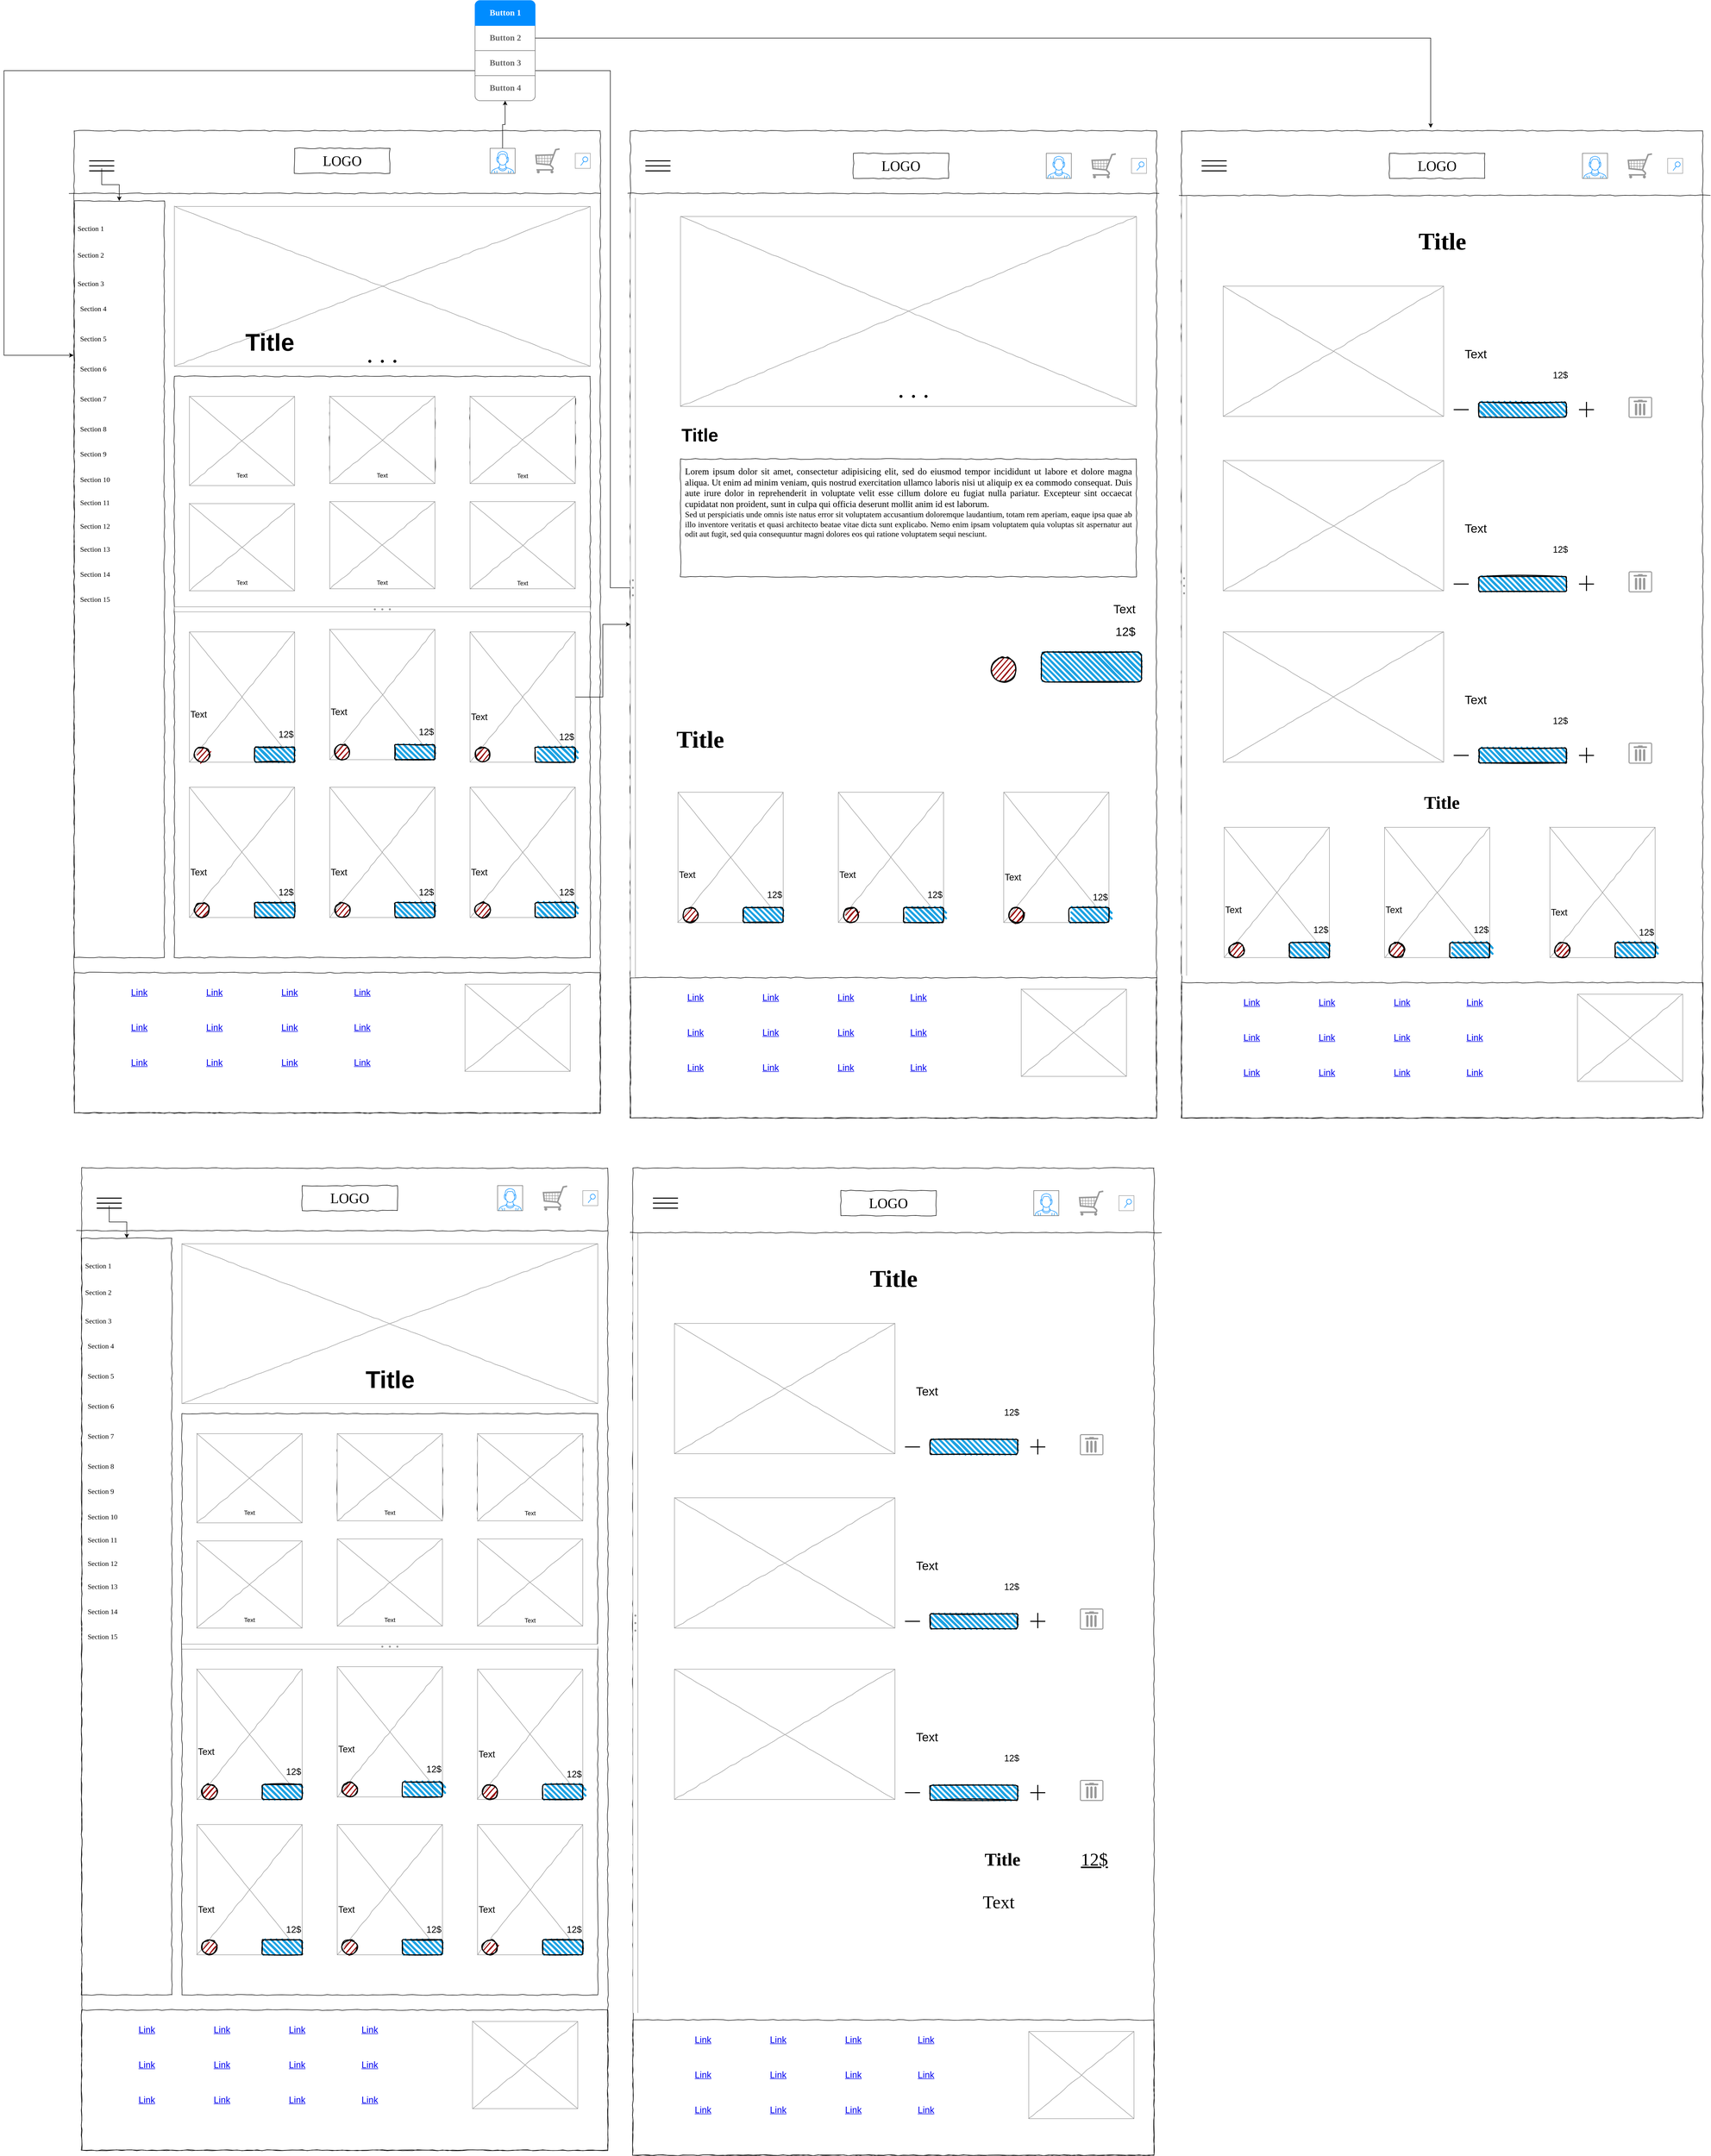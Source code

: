 <mxfile version="18.1.1" type="github">
  <diagram name="Page-1" id="03018318-947c-dd8e-b7a3-06fadd420f32">
    <mxGraphModel dx="2926" dy="1549" grid="1" gridSize="10" guides="1" tooltips="1" connect="1" arrows="1" fold="1" page="1" pageScale="1" pageWidth="1100" pageHeight="850" background="none" math="0" shadow="0">
      <root>
        <mxCell id="0" />
        <mxCell id="1" parent="0" />
        <mxCell id="677b7b8949515195-1" value="" style="whiteSpace=wrap;html=1;rounded=0;shadow=0;labelBackgroundColor=none;strokeColor=#000000;strokeWidth=1;fillColor=none;fontFamily=Verdana;fontSize=12;fontColor=#000000;align=center;comic=1;" parent="1" vertex="1">
          <mxGeometry x="30" y="20" width="1050" height="1960" as="geometry" />
        </mxCell>
        <mxCell id="677b7b8949515195-2" value="LOGO" style="whiteSpace=wrap;html=1;rounded=0;shadow=0;labelBackgroundColor=none;strokeWidth=1;fontFamily=Verdana;fontSize=28;align=center;comic=1;" parent="1" vertex="1">
          <mxGeometry x="470" y="55" width="190" height="50" as="geometry" />
        </mxCell>
        <mxCell id="677b7b8949515195-3" value="" style="strokeWidth=1;shadow=0;dashed=0;align=center;html=1;shape=mxgraph.mockup.forms.searchBox;strokeColor=#999999;mainText=;strokeColor2=#008cff;fontColor=#666666;fontSize=17;align=left;spacingLeft=3;rounded=0;labelBackgroundColor=none;comic=1;" parent="1" vertex="1">
          <mxGeometry x="1030" y="65" width="30" height="30" as="geometry" />
        </mxCell>
        <mxCell id="677b7b8949515195-8" value="" style="whiteSpace=wrap;html=1;rounded=0;shadow=0;labelBackgroundColor=none;strokeWidth=1;fillColor=none;fontFamily=Verdana;fontSize=12;align=center;comic=1;" parent="1" vertex="1">
          <mxGeometry x="30" y="160" width="180" height="1510" as="geometry" />
        </mxCell>
        <mxCell id="677b7b8949515195-9" value="" style="line;strokeWidth=1;html=1;rounded=0;shadow=0;labelBackgroundColor=none;fillColor=none;fontFamily=Verdana;fontSize=14;fontColor=#000000;align=center;comic=1;" parent="1" vertex="1">
          <mxGeometry x="20" y="140" width="1060" height="10" as="geometry" />
        </mxCell>
        <mxCell id="677b7b8949515195-16" value="" style="verticalLabelPosition=bottom;shadow=0;dashed=0;align=center;html=1;verticalAlign=top;strokeWidth=1;shape=mxgraph.mockup.graphics.simpleIcon;strokeColor=#999999;rounded=0;labelBackgroundColor=none;fontFamily=Verdana;fontSize=14;fontColor=#000000;comic=1;" parent="1" vertex="1">
          <mxGeometry x="230" y="171" width="830" height="319" as="geometry" />
        </mxCell>
        <mxCell id="677b7b8949515195-25" value="" style="whiteSpace=wrap;html=1;rounded=0;shadow=0;labelBackgroundColor=none;strokeWidth=1;fillColor=none;fontFamily=Verdana;fontSize=12;align=center;comic=1;" parent="1" vertex="1">
          <mxGeometry x="230" y="510" width="830" height="1160" as="geometry" />
        </mxCell>
        <mxCell id="677b7b8949515195-27" value="Section 1" style="text;html=1;points=[];align=left;verticalAlign=top;spacingTop=-4;fontSize=14;fontFamily=Verdana" parent="1" vertex="1">
          <mxGeometry x="35" y="205" width="170" height="20" as="geometry" />
        </mxCell>
        <mxCell id="677b7b8949515195-28" value="Section 2" style="text;html=1;points=[];align=left;verticalAlign=top;spacingTop=-4;fontSize=14;fontFamily=Verdana" parent="1" vertex="1">
          <mxGeometry x="35" y="258" width="170" height="20" as="geometry" />
        </mxCell>
        <mxCell id="677b7b8949515195-29" value="Section 3" style="text;html=1;points=[];align=left;verticalAlign=top;spacingTop=-4;fontSize=14;fontFamily=Verdana" parent="1" vertex="1">
          <mxGeometry x="35" y="315" width="170" height="20" as="geometry" />
        </mxCell>
        <mxCell id="677b7b8949515195-30" value="Section 4" style="text;html=1;points=[];align=left;verticalAlign=top;spacingTop=-4;fontSize=14;fontFamily=Verdana" parent="1" vertex="1">
          <mxGeometry x="40" y="365" width="170" height="20" as="geometry" />
        </mxCell>
        <mxCell id="677b7b8949515195-31" value="Section 7" style="text;html=1;points=[];align=left;verticalAlign=top;spacingTop=-4;fontSize=14;fontFamily=Verdana" parent="1" vertex="1">
          <mxGeometry x="40" y="545" width="170" height="20" as="geometry" />
        </mxCell>
        <mxCell id="677b7b8949515195-32" value="Section 8" style="text;html=1;points=[];align=left;verticalAlign=top;spacingTop=-4;fontSize=14;fontFamily=Verdana" parent="1" vertex="1">
          <mxGeometry x="40" y="605" width="170" height="20" as="geometry" />
        </mxCell>
        <mxCell id="677b7b8949515195-33" value="Section 9" style="text;html=1;points=[];align=left;verticalAlign=top;spacingTop=-4;fontSize=14;fontFamily=Verdana" parent="1" vertex="1">
          <mxGeometry x="40" y="655" width="170" height="20" as="geometry" />
        </mxCell>
        <mxCell id="677b7b8949515195-34" value="Section 10" style="text;html=1;points=[];align=left;verticalAlign=top;spacingTop=-4;fontSize=14;fontFamily=Verdana" parent="1" vertex="1">
          <mxGeometry x="40" y="706" width="170" height="20" as="geometry" />
        </mxCell>
        <mxCell id="677b7b8949515195-35" value="Section 11" style="text;html=1;points=[];align=left;verticalAlign=top;spacingTop=-4;fontSize=14;fontFamily=Verdana" parent="1" vertex="1">
          <mxGeometry x="40" y="752" width="170" height="20" as="geometry" />
        </mxCell>
        <mxCell id="677b7b8949515195-36" value="Section 12" style="text;html=1;points=[];align=left;verticalAlign=top;spacingTop=-4;fontSize=14;fontFamily=Verdana" parent="1" vertex="1">
          <mxGeometry x="40" y="799" width="170" height="20" as="geometry" />
        </mxCell>
        <mxCell id="677b7b8949515195-37" value="Section 13" style="text;html=1;points=[];align=left;verticalAlign=top;spacingTop=-4;fontSize=14;fontFamily=Verdana" parent="1" vertex="1">
          <mxGeometry x="40" y="845" width="170" height="20" as="geometry" />
        </mxCell>
        <mxCell id="677b7b8949515195-38" value="Section 14" style="text;html=1;points=[];align=left;verticalAlign=top;spacingTop=-4;fontSize=14;fontFamily=Verdana" parent="1" vertex="1">
          <mxGeometry x="40" y="895" width="170" height="20" as="geometry" />
        </mxCell>
        <mxCell id="677b7b8949515195-39" value="Section 5" style="text;html=1;points=[];align=left;verticalAlign=top;spacingTop=-4;fontSize=14;fontFamily=Verdana" parent="1" vertex="1">
          <mxGeometry x="40" y="425" width="170" height="20" as="geometry" />
        </mxCell>
        <mxCell id="677b7b8949515195-40" value="Section 6" style="text;html=1;points=[];align=left;verticalAlign=top;spacingTop=-4;fontSize=14;fontFamily=Verdana" parent="1" vertex="1">
          <mxGeometry x="40" y="485" width="170" height="20" as="geometry" />
        </mxCell>
        <mxCell id="677b7b8949515195-41" value="Section 15" style="text;html=1;points=[];align=left;verticalAlign=top;spacingTop=-4;fontSize=14;fontFamily=Verdana" parent="1" vertex="1">
          <mxGeometry x="40" y="945" width="170" height="20" as="geometry" />
        </mxCell>
        <mxCell id="ezcsZX249BQA05ixr2hQ-253" value="" style="edgeStyle=orthogonalEdgeStyle;rounded=0;orthogonalLoop=1;jettySize=auto;html=1;fontFamily=Georgia;fontSize=36;" edge="1" parent="1" source="ezcsZX249BQA05ixr2hQ-4" target="ezcsZX249BQA05ixr2hQ-251">
          <mxGeometry relative="1" as="geometry" />
        </mxCell>
        <mxCell id="ezcsZX249BQA05ixr2hQ-4" value="" style="verticalLabelPosition=bottom;shadow=0;dashed=0;align=center;html=1;verticalAlign=top;strokeWidth=1;shape=mxgraph.mockup.containers.userMale;strokeColor=#666666;strokeColor2=#008cff;" vertex="1" parent="1">
          <mxGeometry x="860" y="55" width="50" height="50" as="geometry" />
        </mxCell>
        <mxCell id="ezcsZX249BQA05ixr2hQ-5" value="" style="verticalLabelPosition=bottom;shadow=0;dashed=0;align=center;html=1;verticalAlign=top;strokeWidth=1;shape=mxgraph.mockup.misc.shoppingCart;strokeColor=#999999;" vertex="1" parent="1">
          <mxGeometry x="950" y="55" width="50" height="50" as="geometry" />
        </mxCell>
        <mxCell id="ezcsZX249BQA05ixr2hQ-6" value="" style="line;strokeWidth=2;html=1;" vertex="1" parent="1">
          <mxGeometry x="60" y="75" width="50" height="10" as="geometry" />
        </mxCell>
        <mxCell id="ezcsZX249BQA05ixr2hQ-258" style="edgeStyle=orthogonalEdgeStyle;rounded=0;orthogonalLoop=1;jettySize=auto;html=1;fontFamily=Georgia;fontSize=36;" edge="1" parent="1" source="ezcsZX249BQA05ixr2hQ-7" target="677b7b8949515195-8">
          <mxGeometry relative="1" as="geometry" />
        </mxCell>
        <mxCell id="ezcsZX249BQA05ixr2hQ-7" value="" style="line;strokeWidth=2;html=1;" vertex="1" parent="1">
          <mxGeometry x="60" y="85" width="50" height="10" as="geometry" />
        </mxCell>
        <mxCell id="ezcsZX249BQA05ixr2hQ-8" value="" style="line;strokeWidth=2;html=1;" vertex="1" parent="1">
          <mxGeometry x="60" y="95" width="50" height="10" as="geometry" />
        </mxCell>
        <mxCell id="ezcsZX249BQA05ixr2hQ-10" value="" style="whiteSpace=wrap;html=1;rounded=0;shadow=0;labelBackgroundColor=none;strokeWidth=1;fillColor=none;fontFamily=Verdana;fontSize=12;align=center;comic=1;" vertex="1" parent="1">
          <mxGeometry x="820" y="554" width="210" height="166" as="geometry" />
        </mxCell>
        <mxCell id="ezcsZX249BQA05ixr2hQ-11" value="" style="whiteSpace=wrap;html=1;rounded=0;shadow=0;labelBackgroundColor=none;strokeWidth=1;fillColor=none;fontFamily=Verdana;fontSize=12;align=center;comic=1;" vertex="1" parent="1">
          <mxGeometry x="540" y="554" width="210" height="166" as="geometry" />
        </mxCell>
        <mxCell id="ezcsZX249BQA05ixr2hQ-12" value="" style="verticalLabelPosition=bottom;shadow=0;dashed=0;align=center;html=1;verticalAlign=top;strokeWidth=1;shape=mxgraph.mockup.graphics.simpleIcon;strokeColor=#999999;rounded=0;labelBackgroundColor=none;fontFamily=Verdana;fontSize=14;fontColor=#000000;comic=1;" vertex="1" parent="1">
          <mxGeometry x="260" y="550" width="210" height="178" as="geometry" />
        </mxCell>
        <mxCell id="ezcsZX249BQA05ixr2hQ-13" value="" style="verticalLabelPosition=bottom;shadow=0;dashed=0;align=center;html=1;verticalAlign=top;strokeWidth=1;shape=mxgraph.mockup.graphics.simpleIcon;strokeColor=#999999;rounded=0;labelBackgroundColor=none;fontFamily=Verdana;fontSize=14;fontColor=#000000;comic=1;" vertex="1" parent="1">
          <mxGeometry x="540" y="550" width="210" height="174" as="geometry" />
        </mxCell>
        <mxCell id="ezcsZX249BQA05ixr2hQ-14" value="" style="verticalLabelPosition=bottom;shadow=0;dashed=0;align=center;html=1;verticalAlign=top;strokeWidth=1;shape=mxgraph.mockup.graphics.simpleIcon;strokeColor=#999999;rounded=0;labelBackgroundColor=none;fontFamily=Verdana;fontSize=14;fontColor=#000000;comic=1;" vertex="1" parent="1">
          <mxGeometry x="820" y="550" width="210" height="174" as="geometry" />
        </mxCell>
        <mxCell id="ezcsZX249BQA05ixr2hQ-15" value="Text" style="text;html=1;strokeColor=none;fillColor=none;align=center;verticalAlign=middle;whiteSpace=wrap;rounded=0;" vertex="1" parent="1">
          <mxGeometry x="280" y="693" width="170" height="30" as="geometry" />
        </mxCell>
        <mxCell id="ezcsZX249BQA05ixr2hQ-16" value="Text" style="text;html=1;strokeColor=none;fillColor=none;align=center;verticalAlign=middle;whiteSpace=wrap;rounded=0;" vertex="1" parent="1">
          <mxGeometry x="560" y="693" width="170" height="30" as="geometry" />
        </mxCell>
        <mxCell id="ezcsZX249BQA05ixr2hQ-17" value="Text" style="text;html=1;strokeColor=none;fillColor=none;align=center;verticalAlign=middle;whiteSpace=wrap;rounded=0;" vertex="1" parent="1">
          <mxGeometry x="840" y="694" width="170" height="30" as="geometry" />
        </mxCell>
        <mxCell id="ezcsZX249BQA05ixr2hQ-18" value="" style="verticalLabelPosition=bottom;shadow=0;dashed=0;align=center;html=1;verticalAlign=top;strokeWidth=1;shape=mxgraph.mockup.graphics.simpleIcon;strokeColor=#999999;rounded=0;labelBackgroundColor=none;fontFamily=Verdana;fontSize=14;fontColor=#000000;comic=1;" vertex="1" parent="1">
          <mxGeometry x="260" y="764" width="210" height="174" as="geometry" />
        </mxCell>
        <mxCell id="ezcsZX249BQA05ixr2hQ-19" value="" style="verticalLabelPosition=bottom;shadow=0;dashed=0;align=center;html=1;verticalAlign=top;strokeWidth=1;shape=mxgraph.mockup.graphics.simpleIcon;strokeColor=#999999;rounded=0;labelBackgroundColor=none;fontFamily=Verdana;fontSize=14;fontColor=#000000;comic=1;" vertex="1" parent="1">
          <mxGeometry x="540" y="760" width="210" height="174" as="geometry" />
        </mxCell>
        <mxCell id="ezcsZX249BQA05ixr2hQ-20" value="" style="verticalLabelPosition=bottom;shadow=0;dashed=0;align=center;html=1;verticalAlign=top;strokeWidth=1;shape=mxgraph.mockup.graphics.simpleIcon;strokeColor=#999999;rounded=0;labelBackgroundColor=none;fontFamily=Verdana;fontSize=14;fontColor=#000000;comic=1;" vertex="1" parent="1">
          <mxGeometry x="820" y="760" width="210" height="174" as="geometry" />
        </mxCell>
        <mxCell id="ezcsZX249BQA05ixr2hQ-21" value="Text" style="text;html=1;strokeColor=none;fillColor=none;align=center;verticalAlign=middle;whiteSpace=wrap;rounded=0;" vertex="1" parent="1">
          <mxGeometry x="280" y="907" width="170" height="30" as="geometry" />
        </mxCell>
        <mxCell id="ezcsZX249BQA05ixr2hQ-22" value="Text" style="text;html=1;strokeColor=none;fillColor=none;align=center;verticalAlign=middle;whiteSpace=wrap;rounded=0;" vertex="1" parent="1">
          <mxGeometry x="560" y="907" width="170" height="30" as="geometry" />
        </mxCell>
        <mxCell id="ezcsZX249BQA05ixr2hQ-23" value="Text" style="text;html=1;strokeColor=none;fillColor=none;align=center;verticalAlign=middle;whiteSpace=wrap;rounded=0;" vertex="1" parent="1">
          <mxGeometry x="840" y="908" width="170" height="30" as="geometry" />
        </mxCell>
        <mxCell id="ezcsZX249BQA05ixr2hQ-37" value="" style="verticalLabelPosition=bottom;shadow=0;dashed=0;align=center;html=1;verticalAlign=top;strokeWidth=1;shape=mxgraph.mockup.graphics.simpleIcon;strokeColor=#999999;rounded=0;labelBackgroundColor=none;fontFamily=Verdana;fontSize=14;fontColor=#000000;comic=1;" vertex="1" parent="1">
          <mxGeometry x="820" y="1330" width="210" height="260" as="geometry" />
        </mxCell>
        <mxCell id="ezcsZX249BQA05ixr2hQ-38" value="" style="verticalLabelPosition=bottom;shadow=0;dashed=0;align=center;html=1;verticalAlign=top;strokeWidth=1;shape=mxgraph.mockup.forms.splitter;strokeColor=#999999;" vertex="1" parent="1">
          <mxGeometry x="230" y="970" width="830" height="10" as="geometry" />
        </mxCell>
        <mxCell id="ezcsZX249BQA05ixr2hQ-39" value="" style="verticalLabelPosition=bottom;shadow=0;dashed=0;align=center;html=1;verticalAlign=top;strokeWidth=1;shape=mxgraph.mockup.graphics.simpleIcon;strokeColor=#999999;rounded=0;labelBackgroundColor=none;fontFamily=Verdana;fontSize=14;fontColor=#000000;comic=1;" vertex="1" parent="1">
          <mxGeometry x="540" y="1330" width="210" height="260" as="geometry" />
        </mxCell>
        <mxCell id="ezcsZX249BQA05ixr2hQ-40" value="" style="verticalLabelPosition=bottom;shadow=0;dashed=0;align=center;html=1;verticalAlign=top;strokeWidth=1;shape=mxgraph.mockup.graphics.simpleIcon;strokeColor=#999999;rounded=0;labelBackgroundColor=none;fontFamily=Verdana;fontSize=14;fontColor=#000000;comic=1;" vertex="1" parent="1">
          <mxGeometry x="260" y="1330" width="210" height="260" as="geometry" />
        </mxCell>
        <mxCell id="ezcsZX249BQA05ixr2hQ-247" style="edgeStyle=orthogonalEdgeStyle;rounded=0;orthogonalLoop=1;jettySize=auto;html=1;fontFamily=Georgia;fontSize=36;" edge="1" parent="1" source="ezcsZX249BQA05ixr2hQ-41" target="ezcsZX249BQA05ixr2hQ-120">
          <mxGeometry relative="1" as="geometry" />
        </mxCell>
        <mxCell id="ezcsZX249BQA05ixr2hQ-41" value="" style="verticalLabelPosition=bottom;shadow=0;dashed=0;align=center;html=1;verticalAlign=top;strokeWidth=1;shape=mxgraph.mockup.graphics.simpleIcon;strokeColor=#999999;rounded=0;labelBackgroundColor=none;fontFamily=Verdana;fontSize=14;fontColor=#000000;comic=1;" vertex="1" parent="1">
          <mxGeometry x="820" y="1020" width="210" height="260" as="geometry" />
        </mxCell>
        <mxCell id="ezcsZX249BQA05ixr2hQ-42" value="" style="verticalLabelPosition=bottom;shadow=0;dashed=0;align=center;html=1;verticalAlign=top;strokeWidth=1;shape=mxgraph.mockup.graphics.simpleIcon;strokeColor=#999999;rounded=0;labelBackgroundColor=none;fontFamily=Verdana;fontSize=14;fontColor=#000000;comic=1;" vertex="1" parent="1">
          <mxGeometry x="540" y="1015" width="210" height="260" as="geometry" />
        </mxCell>
        <mxCell id="ezcsZX249BQA05ixr2hQ-43" value="" style="verticalLabelPosition=bottom;shadow=0;dashed=0;align=center;html=1;verticalAlign=top;strokeWidth=1;shape=mxgraph.mockup.graphics.simpleIcon;strokeColor=#999999;rounded=0;labelBackgroundColor=none;fontFamily=Verdana;fontSize=14;fontColor=#000000;comic=1;" vertex="1" parent="1">
          <mxGeometry x="260" y="1020" width="210" height="260" as="geometry" />
        </mxCell>
        <mxCell id="ezcsZX249BQA05ixr2hQ-44" value="&lt;font style=&quot;font-size: 18px;&quot;&gt;Text&lt;/font&gt;" style="text;html=1;strokeColor=none;fillColor=none;align=left;verticalAlign=middle;whiteSpace=wrap;rounded=0;" vertex="1" parent="1">
          <mxGeometry x="260" y="1165" width="210" height="40" as="geometry" />
        </mxCell>
        <mxCell id="ezcsZX249BQA05ixr2hQ-45" value="&lt;font style=&quot;font-size: 48px;&quot;&gt;Title&lt;/font&gt;" style="text;strokeColor=none;fillColor=none;html=1;fontSize=24;fontStyle=1;verticalAlign=middle;align=center;" vertex="1" parent="1">
          <mxGeometry x="230" y="393" width="380" height="97" as="geometry" />
        </mxCell>
        <mxCell id="ezcsZX249BQA05ixr2hQ-47" value="" style="shape=waypoint;sketch=0;fillStyle=solid;size=6;pointerEvents=1;points=[];fillColor=none;resizable=0;rotatable=0;perimeter=centerPerimeter;snapToPoint=1;fontSize=48;" vertex="1" parent="1">
          <mxGeometry x="600" y="460" width="40" height="40" as="geometry" />
        </mxCell>
        <mxCell id="ezcsZX249BQA05ixr2hQ-48" value="" style="shape=waypoint;sketch=0;fillStyle=solid;size=6;pointerEvents=1;points=[];fillColor=none;resizable=0;rotatable=0;perimeter=centerPerimeter;snapToPoint=1;fontSize=48;" vertex="1" parent="1">
          <mxGeometry x="625" y="460" width="40" height="40" as="geometry" />
        </mxCell>
        <mxCell id="ezcsZX249BQA05ixr2hQ-49" value="" style="shape=waypoint;sketch=0;fillStyle=solid;size=6;pointerEvents=1;points=[];fillColor=none;resizable=0;rotatable=0;perimeter=centerPerimeter;snapToPoint=1;fontSize=48;" vertex="1" parent="1">
          <mxGeometry x="650" y="460" width="40" height="40" as="geometry" />
        </mxCell>
        <mxCell id="ezcsZX249BQA05ixr2hQ-50" value="" style="rounded=1;whiteSpace=wrap;html=1;strokeWidth=2;fillWeight=4;hachureGap=8;hachureAngle=45;fillColor=#1ba1e2;sketch=1;fontSize=48;" vertex="1" parent="1">
          <mxGeometry x="390" y="1250" width="80" height="30" as="geometry" />
        </mxCell>
        <mxCell id="ezcsZX249BQA05ixr2hQ-51" value="" style="ellipse;whiteSpace=wrap;html=1;strokeWidth=2;fillWeight=2;hachureGap=8;fillColor=#990000;fillStyle=dots;sketch=1;fontSize=48;" vertex="1" parent="1">
          <mxGeometry x="270" y="1250" width="30" height="30" as="geometry" />
        </mxCell>
        <mxCell id="ezcsZX249BQA05ixr2hQ-73" value="" style="rounded=1;whiteSpace=wrap;html=1;strokeWidth=2;fillWeight=4;hachureGap=8;hachureAngle=45;fillColor=#1ba1e2;sketch=1;fontSize=48;" vertex="1" parent="1">
          <mxGeometry x="670" y="1245" width="80" height="30" as="geometry" />
        </mxCell>
        <mxCell id="ezcsZX249BQA05ixr2hQ-74" value="" style="ellipse;whiteSpace=wrap;html=1;strokeWidth=2;fillWeight=2;hachureGap=8;fillColor=#990000;fillStyle=dots;sketch=1;fontSize=48;" vertex="1" parent="1">
          <mxGeometry x="550" y="1245" width="30" height="30" as="geometry" />
        </mxCell>
        <mxCell id="ezcsZX249BQA05ixr2hQ-76" value="" style="rounded=1;whiteSpace=wrap;html=1;strokeWidth=2;fillWeight=4;hachureGap=8;hachureAngle=45;fillColor=#1ba1e2;sketch=1;fontSize=48;" vertex="1" parent="1">
          <mxGeometry x="950" y="1250" width="80" height="30" as="geometry" />
        </mxCell>
        <mxCell id="ezcsZX249BQA05ixr2hQ-77" value="" style="ellipse;whiteSpace=wrap;html=1;strokeWidth=2;fillWeight=2;hachureGap=8;fillColor=#990000;fillStyle=dots;sketch=1;fontSize=48;" vertex="1" parent="1">
          <mxGeometry x="830" y="1250" width="30" height="30" as="geometry" />
        </mxCell>
        <mxCell id="ezcsZX249BQA05ixr2hQ-79" value="" style="rounded=1;whiteSpace=wrap;html=1;strokeWidth=2;fillWeight=4;hachureGap=8;hachureAngle=45;fillColor=#1ba1e2;sketch=1;fontSize=48;" vertex="1" parent="1">
          <mxGeometry x="390" y="1560" width="80" height="30" as="geometry" />
        </mxCell>
        <mxCell id="ezcsZX249BQA05ixr2hQ-80" value="" style="ellipse;whiteSpace=wrap;html=1;strokeWidth=2;fillWeight=2;hachureGap=8;fillColor=#990000;fillStyle=dots;sketch=1;fontSize=48;" vertex="1" parent="1">
          <mxGeometry x="270" y="1560" width="30" height="30" as="geometry" />
        </mxCell>
        <mxCell id="ezcsZX249BQA05ixr2hQ-82" value="" style="rounded=1;whiteSpace=wrap;html=1;strokeWidth=2;fillWeight=4;hachureGap=8;hachureAngle=45;fillColor=#1ba1e2;sketch=1;fontSize=48;" vertex="1" parent="1">
          <mxGeometry x="670" y="1560" width="80" height="30" as="geometry" />
        </mxCell>
        <mxCell id="ezcsZX249BQA05ixr2hQ-83" value="" style="ellipse;whiteSpace=wrap;html=1;strokeWidth=2;fillWeight=2;hachureGap=8;fillColor=#990000;fillStyle=dots;sketch=1;fontSize=48;" vertex="1" parent="1">
          <mxGeometry x="550" y="1560" width="30" height="30" as="geometry" />
        </mxCell>
        <mxCell id="ezcsZX249BQA05ixr2hQ-85" value="" style="rounded=1;whiteSpace=wrap;html=1;strokeWidth=2;fillWeight=4;hachureGap=8;hachureAngle=45;fillColor=#1ba1e2;sketch=1;fontSize=48;" vertex="1" parent="1">
          <mxGeometry x="950" y="1560" width="80" height="30" as="geometry" />
        </mxCell>
        <mxCell id="ezcsZX249BQA05ixr2hQ-86" value="" style="ellipse;whiteSpace=wrap;html=1;strokeWidth=2;fillWeight=2;hachureGap=8;fillColor=#990000;fillStyle=dots;sketch=1;fontSize=48;" vertex="1" parent="1">
          <mxGeometry x="830" y="1560" width="30" height="30" as="geometry" />
        </mxCell>
        <mxCell id="ezcsZX249BQA05ixr2hQ-87" value="&lt;font style=&quot;font-size: 18px;&quot;&gt;12$&lt;/font&gt;" style="text;html=1;strokeColor=none;fillColor=none;align=right;verticalAlign=middle;whiteSpace=wrap;rounded=0;" vertex="1" parent="1">
          <mxGeometry x="260" y="1205" width="210" height="40" as="geometry" />
        </mxCell>
        <mxCell id="ezcsZX249BQA05ixr2hQ-94" value="&lt;font style=&quot;font-size: 18px;&quot;&gt;Text&lt;/font&gt;" style="text;html=1;strokeColor=none;fillColor=none;align=left;verticalAlign=middle;whiteSpace=wrap;rounded=0;" vertex="1" parent="1">
          <mxGeometry x="540" y="1160" width="210" height="40" as="geometry" />
        </mxCell>
        <mxCell id="ezcsZX249BQA05ixr2hQ-95" value="&lt;font style=&quot;font-size: 18px;&quot;&gt;12$&lt;/font&gt;" style="text;html=1;strokeColor=none;fillColor=none;align=right;verticalAlign=middle;whiteSpace=wrap;rounded=0;" vertex="1" parent="1">
          <mxGeometry x="540" y="1200" width="210" height="40" as="geometry" />
        </mxCell>
        <mxCell id="ezcsZX249BQA05ixr2hQ-96" value="&lt;font style=&quot;font-size: 18px;&quot;&gt;Text&lt;/font&gt;" style="text;html=1;strokeColor=none;fillColor=none;align=left;verticalAlign=middle;whiteSpace=wrap;rounded=0;" vertex="1" parent="1">
          <mxGeometry x="820" y="1170" width="210" height="40" as="geometry" />
        </mxCell>
        <mxCell id="ezcsZX249BQA05ixr2hQ-97" value="&lt;font style=&quot;font-size: 18px;&quot;&gt;12$&lt;/font&gt;" style="text;html=1;strokeColor=none;fillColor=none;align=right;verticalAlign=middle;whiteSpace=wrap;rounded=0;" vertex="1" parent="1">
          <mxGeometry x="820" y="1210" width="210" height="40" as="geometry" />
        </mxCell>
        <mxCell id="ezcsZX249BQA05ixr2hQ-98" value="&lt;font style=&quot;font-size: 18px;&quot;&gt;Text&lt;/font&gt;" style="text;html=1;strokeColor=none;fillColor=none;align=left;verticalAlign=middle;whiteSpace=wrap;rounded=0;" vertex="1" parent="1">
          <mxGeometry x="260" y="1480" width="210" height="40" as="geometry" />
        </mxCell>
        <mxCell id="ezcsZX249BQA05ixr2hQ-99" value="&lt;font style=&quot;font-size: 18px;&quot;&gt;12$&lt;/font&gt;" style="text;html=1;strokeColor=none;fillColor=none;align=right;verticalAlign=middle;whiteSpace=wrap;rounded=0;" vertex="1" parent="1">
          <mxGeometry x="260" y="1520" width="210" height="40" as="geometry" />
        </mxCell>
        <mxCell id="ezcsZX249BQA05ixr2hQ-100" value="&lt;font style=&quot;font-size: 18px;&quot;&gt;Text&lt;/font&gt;" style="text;html=1;strokeColor=none;fillColor=none;align=left;verticalAlign=middle;whiteSpace=wrap;rounded=0;" vertex="1" parent="1">
          <mxGeometry x="540" y="1480" width="210" height="40" as="geometry" />
        </mxCell>
        <mxCell id="ezcsZX249BQA05ixr2hQ-101" value="&lt;font style=&quot;font-size: 18px;&quot;&gt;12$&lt;/font&gt;" style="text;html=1;strokeColor=none;fillColor=none;align=right;verticalAlign=middle;whiteSpace=wrap;rounded=0;" vertex="1" parent="1">
          <mxGeometry x="540" y="1520" width="210" height="40" as="geometry" />
        </mxCell>
        <mxCell id="ezcsZX249BQA05ixr2hQ-102" value="&lt;font style=&quot;font-size: 18px;&quot;&gt;Text&lt;/font&gt;" style="text;html=1;strokeColor=none;fillColor=none;align=left;verticalAlign=middle;whiteSpace=wrap;rounded=0;" vertex="1" parent="1">
          <mxGeometry x="820" y="1480" width="210" height="40" as="geometry" />
        </mxCell>
        <mxCell id="ezcsZX249BQA05ixr2hQ-103" value="&lt;font style=&quot;font-size: 18px;&quot;&gt;12$&lt;/font&gt;" style="text;html=1;strokeColor=none;fillColor=none;align=right;verticalAlign=middle;whiteSpace=wrap;rounded=0;" vertex="1" parent="1">
          <mxGeometry x="820" y="1520" width="210" height="40" as="geometry" />
        </mxCell>
        <mxCell id="ezcsZX249BQA05ixr2hQ-104" value="" style="whiteSpace=wrap;html=1;rounded=0;shadow=0;labelBackgroundColor=none;strokeWidth=1;fillColor=none;fontFamily=Verdana;fontSize=12;align=center;comic=1;" vertex="1" parent="1">
          <mxGeometry x="30" y="1700" width="1050" height="280" as="geometry" />
        </mxCell>
        <UserObject label="Link" link="https://www.draw.io" id="ezcsZX249BQA05ixr2hQ-105">
          <mxCell style="text;html=1;strokeColor=none;fillColor=none;whiteSpace=wrap;align=center;verticalAlign=middle;fontColor=#0000EE;fontStyle=4;fontSize=18;" vertex="1" parent="1">
            <mxGeometry x="130" y="1720" width="60" height="40" as="geometry" />
          </mxCell>
        </UserObject>
        <UserObject label="Link" link="https://www.draw.io" id="ezcsZX249BQA05ixr2hQ-106">
          <mxCell style="text;html=1;strokeColor=none;fillColor=none;whiteSpace=wrap;align=center;verticalAlign=middle;fontColor=#0000EE;fontStyle=4;fontSize=18;" vertex="1" parent="1">
            <mxGeometry x="130" y="1790" width="60" height="40" as="geometry" />
          </mxCell>
        </UserObject>
        <UserObject label="Link" link="https://www.draw.io" id="ezcsZX249BQA05ixr2hQ-107">
          <mxCell style="text;html=1;strokeColor=none;fillColor=none;whiteSpace=wrap;align=center;verticalAlign=middle;fontColor=#0000EE;fontStyle=4;fontSize=18;" vertex="1" parent="1">
            <mxGeometry x="130" y="1860" width="60" height="40" as="geometry" />
          </mxCell>
        </UserObject>
        <UserObject label="Link" link="https://www.draw.io" id="ezcsZX249BQA05ixr2hQ-108">
          <mxCell style="text;html=1;strokeColor=none;fillColor=none;whiteSpace=wrap;align=center;verticalAlign=middle;fontColor=#0000EE;fontStyle=4;fontSize=18;" vertex="1" parent="1">
            <mxGeometry x="280" y="1720" width="60" height="40" as="geometry" />
          </mxCell>
        </UserObject>
        <UserObject label="Link" link="https://www.draw.io" id="ezcsZX249BQA05ixr2hQ-109">
          <mxCell style="text;html=1;strokeColor=none;fillColor=none;whiteSpace=wrap;align=center;verticalAlign=middle;fontColor=#0000EE;fontStyle=4;fontSize=18;" vertex="1" parent="1">
            <mxGeometry x="280" y="1790" width="60" height="40" as="geometry" />
          </mxCell>
        </UserObject>
        <UserObject label="Link" link="https://www.draw.io" id="ezcsZX249BQA05ixr2hQ-110">
          <mxCell style="text;html=1;strokeColor=none;fillColor=none;whiteSpace=wrap;align=center;verticalAlign=middle;fontColor=#0000EE;fontStyle=4;fontSize=18;" vertex="1" parent="1">
            <mxGeometry x="280" y="1860" width="60" height="40" as="geometry" />
          </mxCell>
        </UserObject>
        <UserObject label="Link" link="https://www.draw.io" id="ezcsZX249BQA05ixr2hQ-111">
          <mxCell style="text;html=1;strokeColor=none;fillColor=none;whiteSpace=wrap;align=center;verticalAlign=middle;fontColor=#0000EE;fontStyle=4;fontSize=18;" vertex="1" parent="1">
            <mxGeometry x="430" y="1720" width="60" height="40" as="geometry" />
          </mxCell>
        </UserObject>
        <UserObject label="Link" link="https://www.draw.io" id="ezcsZX249BQA05ixr2hQ-112">
          <mxCell style="text;html=1;strokeColor=none;fillColor=none;whiteSpace=wrap;align=center;verticalAlign=middle;fontColor=#0000EE;fontStyle=4;fontSize=18;" vertex="1" parent="1">
            <mxGeometry x="430" y="1790" width="60" height="40" as="geometry" />
          </mxCell>
        </UserObject>
        <UserObject label="Link" link="https://www.draw.io" id="ezcsZX249BQA05ixr2hQ-113">
          <mxCell style="text;html=1;strokeColor=none;fillColor=none;whiteSpace=wrap;align=center;verticalAlign=middle;fontColor=#0000EE;fontStyle=4;fontSize=18;" vertex="1" parent="1">
            <mxGeometry x="430" y="1860" width="60" height="40" as="geometry" />
          </mxCell>
        </UserObject>
        <UserObject label="Link" link="https://www.draw.io" id="ezcsZX249BQA05ixr2hQ-116">
          <mxCell style="text;html=1;strokeColor=none;fillColor=none;whiteSpace=wrap;align=center;verticalAlign=middle;fontColor=#0000EE;fontStyle=4;fontSize=18;" vertex="1" parent="1">
            <mxGeometry x="575" y="1720" width="60" height="40" as="geometry" />
          </mxCell>
        </UserObject>
        <UserObject label="Link" link="https://www.draw.io" id="ezcsZX249BQA05ixr2hQ-117">
          <mxCell style="text;html=1;strokeColor=none;fillColor=none;whiteSpace=wrap;align=center;verticalAlign=middle;fontColor=#0000EE;fontStyle=4;fontSize=18;" vertex="1" parent="1">
            <mxGeometry x="575" y="1790" width="60" height="40" as="geometry" />
          </mxCell>
        </UserObject>
        <UserObject label="Link" link="https://www.draw.io" id="ezcsZX249BQA05ixr2hQ-118">
          <mxCell style="text;html=1;strokeColor=none;fillColor=none;whiteSpace=wrap;align=center;verticalAlign=middle;fontColor=#0000EE;fontStyle=4;fontSize=18;" vertex="1" parent="1">
            <mxGeometry x="575" y="1860" width="60" height="40" as="geometry" />
          </mxCell>
        </UserObject>
        <mxCell id="ezcsZX249BQA05ixr2hQ-119" value="" style="verticalLabelPosition=bottom;shadow=0;dashed=0;align=center;html=1;verticalAlign=top;strokeWidth=1;shape=mxgraph.mockup.graphics.simpleIcon;strokeColor=#999999;rounded=0;labelBackgroundColor=none;fontFamily=Verdana;fontSize=14;fontColor=#000000;comic=1;" vertex="1" parent="1">
          <mxGeometry x="810" y="1723" width="210" height="174" as="geometry" />
        </mxCell>
        <mxCell id="ezcsZX249BQA05ixr2hQ-120" value="" style="whiteSpace=wrap;html=1;rounded=0;shadow=0;labelBackgroundColor=none;strokeColor=#000000;strokeWidth=1;fillColor=none;fontFamily=Verdana;fontSize=12;fontColor=#000000;align=center;comic=1;" vertex="1" parent="1">
          <mxGeometry x="1140" y="20" width="1050" height="1970" as="geometry" />
        </mxCell>
        <mxCell id="ezcsZX249BQA05ixr2hQ-121" value="LOGO" style="whiteSpace=wrap;html=1;rounded=0;shadow=0;labelBackgroundColor=none;strokeWidth=1;fontFamily=Verdana;fontSize=28;align=center;comic=1;" vertex="1" parent="1">
          <mxGeometry x="1585" y="65" width="190" height="50" as="geometry" />
        </mxCell>
        <mxCell id="ezcsZX249BQA05ixr2hQ-122" value="" style="strokeWidth=1;shadow=0;dashed=0;align=center;html=1;shape=mxgraph.mockup.forms.searchBox;strokeColor=#999999;mainText=;strokeColor2=#008cff;fontColor=#666666;fontSize=17;align=left;spacingLeft=3;rounded=0;labelBackgroundColor=none;comic=1;" vertex="1" parent="1">
          <mxGeometry x="2140" y="75" width="30" height="30" as="geometry" />
        </mxCell>
        <mxCell id="ezcsZX249BQA05ixr2hQ-123" value="" style="verticalLabelPosition=bottom;shadow=0;dashed=0;align=center;html=1;verticalAlign=top;strokeWidth=1;shape=mxgraph.mockup.containers.userMale;strokeColor=#666666;strokeColor2=#008cff;" vertex="1" parent="1">
          <mxGeometry x="1970" y="65" width="50" height="50" as="geometry" />
        </mxCell>
        <mxCell id="ezcsZX249BQA05ixr2hQ-124" value="" style="verticalLabelPosition=bottom;shadow=0;dashed=0;align=center;html=1;verticalAlign=top;strokeWidth=1;shape=mxgraph.mockup.misc.shoppingCart;strokeColor=#999999;" vertex="1" parent="1">
          <mxGeometry x="2060" y="65" width="50" height="50" as="geometry" />
        </mxCell>
        <mxCell id="ezcsZX249BQA05ixr2hQ-126" value="" style="whiteSpace=wrap;html=1;rounded=0;shadow=0;labelBackgroundColor=none;strokeWidth=1;fillColor=none;fontFamily=Verdana;fontSize=12;align=center;comic=1;" vertex="1" parent="1">
          <mxGeometry x="1140" y="1710" width="1050" height="280" as="geometry" />
        </mxCell>
        <UserObject label="Link" link="https://www.draw.io" id="ezcsZX249BQA05ixr2hQ-127">
          <mxCell style="text;html=1;strokeColor=none;fillColor=none;whiteSpace=wrap;align=center;verticalAlign=middle;fontColor=#0000EE;fontStyle=4;fontSize=18;" vertex="1" parent="1">
            <mxGeometry x="1240" y="1730" width="60" height="40" as="geometry" />
          </mxCell>
        </UserObject>
        <UserObject label="Link" link="https://www.draw.io" id="ezcsZX249BQA05ixr2hQ-128">
          <mxCell style="text;html=1;strokeColor=none;fillColor=none;whiteSpace=wrap;align=center;verticalAlign=middle;fontColor=#0000EE;fontStyle=4;fontSize=18;" vertex="1" parent="1">
            <mxGeometry x="1240" y="1800" width="60" height="40" as="geometry" />
          </mxCell>
        </UserObject>
        <UserObject label="Link" link="https://www.draw.io" id="ezcsZX249BQA05ixr2hQ-129">
          <mxCell style="text;html=1;strokeColor=none;fillColor=none;whiteSpace=wrap;align=center;verticalAlign=middle;fontColor=#0000EE;fontStyle=4;fontSize=18;" vertex="1" parent="1">
            <mxGeometry x="1240" y="1870" width="60" height="40" as="geometry" />
          </mxCell>
        </UserObject>
        <UserObject label="Link" link="https://www.draw.io" id="ezcsZX249BQA05ixr2hQ-130">
          <mxCell style="text;html=1;strokeColor=none;fillColor=none;whiteSpace=wrap;align=center;verticalAlign=middle;fontColor=#0000EE;fontStyle=4;fontSize=18;" vertex="1" parent="1">
            <mxGeometry x="1390" y="1730" width="60" height="40" as="geometry" />
          </mxCell>
        </UserObject>
        <UserObject label="Link" link="https://www.draw.io" id="ezcsZX249BQA05ixr2hQ-131">
          <mxCell style="text;html=1;strokeColor=none;fillColor=none;whiteSpace=wrap;align=center;verticalAlign=middle;fontColor=#0000EE;fontStyle=4;fontSize=18;" vertex="1" parent="1">
            <mxGeometry x="1390" y="1800" width="60" height="40" as="geometry" />
          </mxCell>
        </UserObject>
        <UserObject label="Link" link="https://www.draw.io" id="ezcsZX249BQA05ixr2hQ-132">
          <mxCell style="text;html=1;strokeColor=none;fillColor=none;whiteSpace=wrap;align=center;verticalAlign=middle;fontColor=#0000EE;fontStyle=4;fontSize=18;" vertex="1" parent="1">
            <mxGeometry x="1390" y="1870" width="60" height="40" as="geometry" />
          </mxCell>
        </UserObject>
        <UserObject label="Link" link="https://www.draw.io" id="ezcsZX249BQA05ixr2hQ-133">
          <mxCell style="text;html=1;strokeColor=none;fillColor=none;whiteSpace=wrap;align=center;verticalAlign=middle;fontColor=#0000EE;fontStyle=4;fontSize=18;" vertex="1" parent="1">
            <mxGeometry x="1540" y="1730" width="60" height="40" as="geometry" />
          </mxCell>
        </UserObject>
        <UserObject label="Link" link="https://www.draw.io" id="ezcsZX249BQA05ixr2hQ-134">
          <mxCell style="text;html=1;strokeColor=none;fillColor=none;whiteSpace=wrap;align=center;verticalAlign=middle;fontColor=#0000EE;fontStyle=4;fontSize=18;" vertex="1" parent="1">
            <mxGeometry x="1540" y="1800" width="60" height="40" as="geometry" />
          </mxCell>
        </UserObject>
        <UserObject label="Link" link="https://www.draw.io" id="ezcsZX249BQA05ixr2hQ-135">
          <mxCell style="text;html=1;strokeColor=none;fillColor=none;whiteSpace=wrap;align=center;verticalAlign=middle;fontColor=#0000EE;fontStyle=4;fontSize=18;" vertex="1" parent="1">
            <mxGeometry x="1540" y="1870" width="60" height="40" as="geometry" />
          </mxCell>
        </UserObject>
        <UserObject label="Link" link="https://www.draw.io" id="ezcsZX249BQA05ixr2hQ-136">
          <mxCell style="text;html=1;strokeColor=none;fillColor=none;whiteSpace=wrap;align=center;verticalAlign=middle;fontColor=#0000EE;fontStyle=4;fontSize=18;" vertex="1" parent="1">
            <mxGeometry x="1685" y="1730" width="60" height="40" as="geometry" />
          </mxCell>
        </UserObject>
        <UserObject label="Link" link="https://www.draw.io" id="ezcsZX249BQA05ixr2hQ-137">
          <mxCell style="text;html=1;strokeColor=none;fillColor=none;whiteSpace=wrap;align=center;verticalAlign=middle;fontColor=#0000EE;fontStyle=4;fontSize=18;" vertex="1" parent="1">
            <mxGeometry x="1685" y="1800" width="60" height="40" as="geometry" />
          </mxCell>
        </UserObject>
        <UserObject label="Link" link="https://www.draw.io" id="ezcsZX249BQA05ixr2hQ-138">
          <mxCell style="text;html=1;strokeColor=none;fillColor=none;whiteSpace=wrap;align=center;verticalAlign=middle;fontColor=#0000EE;fontStyle=4;fontSize=18;" vertex="1" parent="1">
            <mxGeometry x="1685" y="1870" width="60" height="40" as="geometry" />
          </mxCell>
        </UserObject>
        <mxCell id="ezcsZX249BQA05ixr2hQ-139" value="" style="verticalLabelPosition=bottom;shadow=0;dashed=0;align=center;html=1;verticalAlign=top;strokeWidth=1;shape=mxgraph.mockup.graphics.simpleIcon;strokeColor=#999999;rounded=0;labelBackgroundColor=none;fontFamily=Verdana;fontSize=14;fontColor=#000000;comic=1;" vertex="1" parent="1">
          <mxGeometry x="1920" y="1733" width="210" height="174" as="geometry" />
        </mxCell>
        <mxCell id="ezcsZX249BQA05ixr2hQ-142" value="" style="whiteSpace=wrap;html=1;rounded=0;shadow=0;labelBackgroundColor=none;strokeColor=#000000;strokeWidth=1;fillColor=none;fontFamily=Verdana;fontSize=12;fontColor=#000000;align=center;comic=1;" vertex="1" parent="1">
          <mxGeometry x="2240" y="20" width="1040" height="1970" as="geometry" />
        </mxCell>
        <mxCell id="ezcsZX249BQA05ixr2hQ-143" value="LOGO" style="whiteSpace=wrap;html=1;rounded=0;shadow=0;labelBackgroundColor=none;strokeWidth=1;fontFamily=Verdana;fontSize=28;align=center;comic=1;" vertex="1" parent="1">
          <mxGeometry x="2655" y="65" width="190" height="50" as="geometry" />
        </mxCell>
        <mxCell id="ezcsZX249BQA05ixr2hQ-144" value="" style="strokeWidth=1;shadow=0;dashed=0;align=center;html=1;shape=mxgraph.mockup.forms.searchBox;strokeColor=#999999;mainText=;strokeColor2=#008cff;fontColor=#666666;fontSize=17;align=left;spacingLeft=3;rounded=0;labelBackgroundColor=none;comic=1;" vertex="1" parent="1">
          <mxGeometry x="3210" y="75" width="30" height="30" as="geometry" />
        </mxCell>
        <mxCell id="ezcsZX249BQA05ixr2hQ-145" value="" style="verticalLabelPosition=bottom;shadow=0;dashed=0;align=center;html=1;verticalAlign=top;strokeWidth=1;shape=mxgraph.mockup.containers.userMale;strokeColor=#666666;strokeColor2=#008cff;" vertex="1" parent="1">
          <mxGeometry x="3040" y="65" width="50" height="50" as="geometry" />
        </mxCell>
        <mxCell id="ezcsZX249BQA05ixr2hQ-146" value="" style="verticalLabelPosition=bottom;shadow=0;dashed=0;align=center;html=1;verticalAlign=top;strokeWidth=1;shape=mxgraph.mockup.misc.shoppingCart;strokeColor=#999999;" vertex="1" parent="1">
          <mxGeometry x="3130" y="65" width="50" height="50" as="geometry" />
        </mxCell>
        <mxCell id="ezcsZX249BQA05ixr2hQ-148" value="" style="whiteSpace=wrap;html=1;rounded=0;shadow=0;labelBackgroundColor=none;strokeWidth=1;fillColor=none;fontFamily=Verdana;fontSize=12;align=center;comic=1;" vertex="1" parent="1">
          <mxGeometry x="2240" y="1720" width="1040" height="270" as="geometry" />
        </mxCell>
        <UserObject label="Link" link="https://www.draw.io" id="ezcsZX249BQA05ixr2hQ-149">
          <mxCell style="text;html=1;strokeColor=none;fillColor=none;whiteSpace=wrap;align=center;verticalAlign=middle;fontColor=#0000EE;fontStyle=4;fontSize=18;" vertex="1" parent="1">
            <mxGeometry x="2350" y="1740" width="60" height="40" as="geometry" />
          </mxCell>
        </UserObject>
        <UserObject label="Link" link="https://www.draw.io" id="ezcsZX249BQA05ixr2hQ-150">
          <mxCell style="text;html=1;strokeColor=none;fillColor=none;whiteSpace=wrap;align=center;verticalAlign=middle;fontColor=#0000EE;fontStyle=4;fontSize=18;" vertex="1" parent="1">
            <mxGeometry x="2350" y="1810" width="60" height="40" as="geometry" />
          </mxCell>
        </UserObject>
        <UserObject label="Link" link="https://www.draw.io" id="ezcsZX249BQA05ixr2hQ-151">
          <mxCell style="text;html=1;strokeColor=none;fillColor=none;whiteSpace=wrap;align=center;verticalAlign=middle;fontColor=#0000EE;fontStyle=4;fontSize=18;" vertex="1" parent="1">
            <mxGeometry x="2350" y="1880" width="60" height="40" as="geometry" />
          </mxCell>
        </UserObject>
        <UserObject label="Link" link="https://www.draw.io" id="ezcsZX249BQA05ixr2hQ-152">
          <mxCell style="text;html=1;strokeColor=none;fillColor=none;whiteSpace=wrap;align=center;verticalAlign=middle;fontColor=#0000EE;fontStyle=4;fontSize=18;" vertex="1" parent="1">
            <mxGeometry x="2500" y="1740" width="60" height="40" as="geometry" />
          </mxCell>
        </UserObject>
        <UserObject label="Link" link="https://www.draw.io" id="ezcsZX249BQA05ixr2hQ-153">
          <mxCell style="text;html=1;strokeColor=none;fillColor=none;whiteSpace=wrap;align=center;verticalAlign=middle;fontColor=#0000EE;fontStyle=4;fontSize=18;" vertex="1" parent="1">
            <mxGeometry x="2500" y="1810" width="60" height="40" as="geometry" />
          </mxCell>
        </UserObject>
        <UserObject label="Link" link="https://www.draw.io" id="ezcsZX249BQA05ixr2hQ-154">
          <mxCell style="text;html=1;strokeColor=none;fillColor=none;whiteSpace=wrap;align=center;verticalAlign=middle;fontColor=#0000EE;fontStyle=4;fontSize=18;" vertex="1" parent="1">
            <mxGeometry x="2500" y="1880" width="60" height="40" as="geometry" />
          </mxCell>
        </UserObject>
        <UserObject label="Link" link="https://www.draw.io" id="ezcsZX249BQA05ixr2hQ-155">
          <mxCell style="text;html=1;strokeColor=none;fillColor=none;whiteSpace=wrap;align=center;verticalAlign=middle;fontColor=#0000EE;fontStyle=4;fontSize=18;" vertex="1" parent="1">
            <mxGeometry x="2650" y="1740" width="60" height="40" as="geometry" />
          </mxCell>
        </UserObject>
        <UserObject label="Link" link="https://www.draw.io" id="ezcsZX249BQA05ixr2hQ-156">
          <mxCell style="text;html=1;strokeColor=none;fillColor=none;whiteSpace=wrap;align=center;verticalAlign=middle;fontColor=#0000EE;fontStyle=4;fontSize=18;" vertex="1" parent="1">
            <mxGeometry x="2650" y="1810" width="60" height="40" as="geometry" />
          </mxCell>
        </UserObject>
        <UserObject label="Link" link="https://www.draw.io" id="ezcsZX249BQA05ixr2hQ-157">
          <mxCell style="text;html=1;strokeColor=none;fillColor=none;whiteSpace=wrap;align=center;verticalAlign=middle;fontColor=#0000EE;fontStyle=4;fontSize=18;" vertex="1" parent="1">
            <mxGeometry x="2650" y="1880" width="60" height="40" as="geometry" />
          </mxCell>
        </UserObject>
        <UserObject label="Link" link="https://www.draw.io" id="ezcsZX249BQA05ixr2hQ-158">
          <mxCell style="text;html=1;strokeColor=none;fillColor=none;whiteSpace=wrap;align=center;verticalAlign=middle;fontColor=#0000EE;fontStyle=4;fontSize=18;" vertex="1" parent="1">
            <mxGeometry x="2795" y="1740" width="60" height="40" as="geometry" />
          </mxCell>
        </UserObject>
        <UserObject label="Link" link="https://www.draw.io" id="ezcsZX249BQA05ixr2hQ-159">
          <mxCell style="text;html=1;strokeColor=none;fillColor=none;whiteSpace=wrap;align=center;verticalAlign=middle;fontColor=#0000EE;fontStyle=4;fontSize=18;" vertex="1" parent="1">
            <mxGeometry x="2795" y="1810" width="60" height="40" as="geometry" />
          </mxCell>
        </UserObject>
        <UserObject label="Link" link="https://www.draw.io" id="ezcsZX249BQA05ixr2hQ-160">
          <mxCell style="text;html=1;strokeColor=none;fillColor=none;whiteSpace=wrap;align=center;verticalAlign=middle;fontColor=#0000EE;fontStyle=4;fontSize=18;" vertex="1" parent="1">
            <mxGeometry x="2795" y="1880" width="60" height="40" as="geometry" />
          </mxCell>
        </UserObject>
        <mxCell id="ezcsZX249BQA05ixr2hQ-161" value="" style="verticalLabelPosition=bottom;shadow=0;dashed=0;align=center;html=1;verticalAlign=top;strokeWidth=1;shape=mxgraph.mockup.graphics.simpleIcon;strokeColor=#999999;rounded=0;labelBackgroundColor=none;fontFamily=Verdana;fontSize=14;fontColor=#000000;comic=1;" vertex="1" parent="1">
          <mxGeometry x="3030" y="1743" width="210" height="174" as="geometry" />
        </mxCell>
        <mxCell id="ezcsZX249BQA05ixr2hQ-163" value="" style="line;strokeWidth=2;html=1;" vertex="1" parent="1">
          <mxGeometry x="1170" y="75" width="50" height="10" as="geometry" />
        </mxCell>
        <mxCell id="ezcsZX249BQA05ixr2hQ-164" value="" style="line;strokeWidth=2;html=1;" vertex="1" parent="1">
          <mxGeometry x="1170" y="85" width="50" height="10" as="geometry" />
        </mxCell>
        <mxCell id="ezcsZX249BQA05ixr2hQ-165" value="" style="line;strokeWidth=2;html=1;" vertex="1" parent="1">
          <mxGeometry x="1170" y="95" width="50" height="10" as="geometry" />
        </mxCell>
        <mxCell id="ezcsZX249BQA05ixr2hQ-166" value="" style="line;strokeWidth=1;html=1;rounded=0;shadow=0;labelBackgroundColor=none;fillColor=none;fontFamily=Verdana;fontSize=14;fontColor=#000000;align=center;comic=1;" vertex="1" parent="1">
          <mxGeometry x="1135" y="140" width="1060" height="10" as="geometry" />
        </mxCell>
        <mxCell id="ezcsZX249BQA05ixr2hQ-259" style="edgeStyle=orthogonalEdgeStyle;rounded=0;orthogonalLoop=1;jettySize=auto;html=1;entryX=-0.006;entryY=0.204;entryDx=0;entryDy=0;entryPerimeter=0;fontFamily=Georgia;fontSize=36;" edge="1" parent="1" source="ezcsZX249BQA05ixr2hQ-167" target="677b7b8949515195-8">
          <mxGeometry relative="1" as="geometry">
            <Array as="points">
              <mxPoint x="1100" y="932" />
              <mxPoint x="1100" y="-100" />
              <mxPoint x="-110" y="-100" />
              <mxPoint x="-110" y="468" />
            </Array>
          </mxGeometry>
        </mxCell>
        <mxCell id="ezcsZX249BQA05ixr2hQ-167" value="" style="verticalLabelPosition=bottom;shadow=0;dashed=0;align=center;html=1;verticalAlign=top;strokeWidth=1;shape=mxgraph.mockup.forms.splitter;strokeColor=#999999;direction=north;fontSize=18;" vertex="1" parent="1">
          <mxGeometry x="1140" y="154" width="10" height="1556" as="geometry" />
        </mxCell>
        <mxCell id="ezcsZX249BQA05ixr2hQ-168" value="" style="verticalLabelPosition=bottom;shadow=0;dashed=0;align=center;html=1;verticalAlign=top;strokeWidth=1;shape=mxgraph.mockup.graphics.simpleIcon;strokeColor=#999999;rounded=0;labelBackgroundColor=none;fontFamily=Verdana;fontSize=14;fontColor=#000000;comic=1;" vertex="1" parent="1">
          <mxGeometry x="1240" y="191" width="910" height="379" as="geometry" />
        </mxCell>
        <mxCell id="ezcsZX249BQA05ixr2hQ-169" value="" style="shape=waypoint;sketch=0;fillStyle=solid;size=6;pointerEvents=1;points=[];fillColor=none;resizable=0;rotatable=0;perimeter=centerPerimeter;snapToPoint=1;fontSize=48;" vertex="1" parent="1">
          <mxGeometry x="1660" y="530" width="40" height="40" as="geometry" />
        </mxCell>
        <mxCell id="ezcsZX249BQA05ixr2hQ-170" value="" style="shape=waypoint;sketch=0;fillStyle=solid;size=6;pointerEvents=1;points=[];fillColor=none;resizable=0;rotatable=0;perimeter=centerPerimeter;snapToPoint=1;fontSize=48;" vertex="1" parent="1">
          <mxGeometry x="1685" y="530" width="40" height="40" as="geometry" />
        </mxCell>
        <mxCell id="ezcsZX249BQA05ixr2hQ-171" value="" style="shape=waypoint;sketch=0;fillStyle=solid;size=6;pointerEvents=1;points=[];fillColor=none;resizable=0;rotatable=0;perimeter=centerPerimeter;snapToPoint=1;fontSize=48;" vertex="1" parent="1">
          <mxGeometry x="1710" y="530" width="40" height="40" as="geometry" />
        </mxCell>
        <mxCell id="ezcsZX249BQA05ixr2hQ-172" value="&lt;font style=&quot;font-size: 36px;&quot;&gt;Title&lt;/font&gt;" style="text;strokeColor=none;fillColor=none;html=1;fontSize=24;fontStyle=1;verticalAlign=middle;align=left;" vertex="1" parent="1">
          <mxGeometry x="1240" y="578" width="910" height="97" as="geometry" />
        </mxCell>
        <mxCell id="ezcsZX249BQA05ixr2hQ-173" value="&lt;div style=&quot;text-align: justify&quot;&gt;&lt;span&gt;&lt;font style=&quot;font-size: 18px;&quot;&gt;Lorem ipsum dolor sit amet, consectetur adipisicing elit, sed do eiusmod tempor incididunt ut labore et dolore magna aliqua. Ut enim ad minim veniam, quis nostrud exercitation ullamco laboris nisi ut aliquip ex ea commodo consequat. Duis aute irure dolor in reprehenderit in voluptate velit esse cillum dolore eu fugiat nulla pariatur. Excepteur sint occaecat cupidatat non proident, sunt in culpa qui officia deserunt mollit anim id est laborum.&lt;/font&gt;&lt;/span&gt;&lt;/div&gt;&lt;div style=&quot;text-align: justify&quot;&gt;&lt;span&gt;&lt;font size=&quot;3&quot;&gt;Sed ut perspiciatis unde omnis iste natus error sit voluptatem accusantium doloremque laudantium, totam rem aperiam, eaque ipsa quae ab illo inventore veritatis et quasi architecto beatae vitae dicta sunt explicabo. Nemo enim ipsam voluptatem quia voluptas sit aspernatur aut odit aut fugit, sed quia consequuntur magni dolores eos qui ratione voluptatem sequi nesciunt.&amp;nbsp;&lt;/font&gt;&lt;/span&gt;&lt;/div&gt;" style="whiteSpace=wrap;html=1;rounded=0;shadow=0;labelBackgroundColor=none;strokeWidth=1;fillColor=none;fontFamily=Verdana;fontSize=12;align=center;verticalAlign=top;spacing=10;comic=1;" vertex="1" parent="1">
          <mxGeometry x="1240" y="675" width="910" height="235" as="geometry" />
        </mxCell>
        <mxCell id="ezcsZX249BQA05ixr2hQ-174" value="" style="verticalLabelPosition=bottom;shadow=0;dashed=0;align=center;html=1;verticalAlign=top;strokeWidth=1;shape=mxgraph.mockup.graphics.simpleIcon;strokeColor=#999999;rounded=0;labelBackgroundColor=none;fontFamily=Verdana;fontSize=14;fontColor=#000000;comic=1;" vertex="1" parent="1">
          <mxGeometry x="1885" y="1340" width="210" height="260" as="geometry" />
        </mxCell>
        <mxCell id="ezcsZX249BQA05ixr2hQ-175" value="" style="verticalLabelPosition=bottom;shadow=0;dashed=0;align=center;html=1;verticalAlign=top;strokeWidth=1;shape=mxgraph.mockup.graphics.simpleIcon;strokeColor=#999999;rounded=0;labelBackgroundColor=none;fontFamily=Verdana;fontSize=14;fontColor=#000000;comic=1;" vertex="1" parent="1">
          <mxGeometry x="1555" y="1340" width="210" height="260" as="geometry" />
        </mxCell>
        <mxCell id="ezcsZX249BQA05ixr2hQ-176" value="" style="verticalLabelPosition=bottom;shadow=0;dashed=0;align=center;html=1;verticalAlign=top;strokeWidth=1;shape=mxgraph.mockup.graphics.simpleIcon;strokeColor=#999999;rounded=0;labelBackgroundColor=none;fontFamily=Verdana;fontSize=14;fontColor=#000000;comic=1;" vertex="1" parent="1">
          <mxGeometry x="1235" y="1340" width="210" height="260" as="geometry" />
        </mxCell>
        <mxCell id="ezcsZX249BQA05ixr2hQ-177" value="&lt;font style=&quot;font-size: 18px;&quot;&gt;Text&lt;/font&gt;" style="text;html=1;strokeColor=none;fillColor=none;align=left;verticalAlign=middle;whiteSpace=wrap;rounded=0;" vertex="1" parent="1">
          <mxGeometry x="1235" y="1485" width="210" height="40" as="geometry" />
        </mxCell>
        <mxCell id="ezcsZX249BQA05ixr2hQ-178" value="" style="rounded=1;whiteSpace=wrap;html=1;strokeWidth=2;fillWeight=4;hachureGap=8;hachureAngle=45;fillColor=#1ba1e2;sketch=1;fontSize=48;" vertex="1" parent="1">
          <mxGeometry x="1365" y="1570" width="80" height="30" as="geometry" />
        </mxCell>
        <mxCell id="ezcsZX249BQA05ixr2hQ-179" value="" style="ellipse;whiteSpace=wrap;html=1;strokeWidth=2;fillWeight=2;hachureGap=8;fillColor=#990000;fillStyle=dots;sketch=1;fontSize=48;" vertex="1" parent="1">
          <mxGeometry x="1245" y="1570" width="30" height="30" as="geometry" />
        </mxCell>
        <mxCell id="ezcsZX249BQA05ixr2hQ-180" value="" style="rounded=1;whiteSpace=wrap;html=1;strokeWidth=2;fillWeight=4;hachureGap=8;hachureAngle=45;fillColor=#1ba1e2;sketch=1;fontSize=48;" vertex="1" parent="1">
          <mxGeometry x="1685" y="1570" width="80" height="30" as="geometry" />
        </mxCell>
        <mxCell id="ezcsZX249BQA05ixr2hQ-181" value="" style="ellipse;whiteSpace=wrap;html=1;strokeWidth=2;fillWeight=2;hachureGap=8;fillColor=#990000;fillStyle=dots;sketch=1;fontSize=48;" vertex="1" parent="1">
          <mxGeometry x="1565" y="1570" width="30" height="30" as="geometry" />
        </mxCell>
        <mxCell id="ezcsZX249BQA05ixr2hQ-182" value="" style="rounded=1;whiteSpace=wrap;html=1;strokeWidth=2;fillWeight=4;hachureGap=8;hachureAngle=45;fillColor=#1ba1e2;sketch=1;fontSize=48;" vertex="1" parent="1">
          <mxGeometry x="2015" y="1570" width="80" height="30" as="geometry" />
        </mxCell>
        <mxCell id="ezcsZX249BQA05ixr2hQ-183" value="" style="ellipse;whiteSpace=wrap;html=1;strokeWidth=2;fillWeight=2;hachureGap=8;fillColor=#990000;fillStyle=dots;sketch=1;fontSize=48;" vertex="1" parent="1">
          <mxGeometry x="1895" y="1570" width="30" height="30" as="geometry" />
        </mxCell>
        <mxCell id="ezcsZX249BQA05ixr2hQ-184" value="&lt;font style=&quot;font-size: 18px;&quot;&gt;12$&lt;/font&gt;" style="text;html=1;strokeColor=none;fillColor=none;align=right;verticalAlign=middle;whiteSpace=wrap;rounded=0;" vertex="1" parent="1">
          <mxGeometry x="1235" y="1525" width="210" height="40" as="geometry" />
        </mxCell>
        <mxCell id="ezcsZX249BQA05ixr2hQ-185" value="&lt;font style=&quot;font-size: 18px;&quot;&gt;Text&lt;/font&gt;" style="text;html=1;strokeColor=none;fillColor=none;align=left;verticalAlign=middle;whiteSpace=wrap;rounded=0;" vertex="1" parent="1">
          <mxGeometry x="1555" y="1485" width="210" height="40" as="geometry" />
        </mxCell>
        <mxCell id="ezcsZX249BQA05ixr2hQ-186" value="&lt;font style=&quot;font-size: 18px;&quot;&gt;12$&lt;/font&gt;" style="text;html=1;strokeColor=none;fillColor=none;align=right;verticalAlign=middle;whiteSpace=wrap;rounded=0;" vertex="1" parent="1">
          <mxGeometry x="1555" y="1525" width="210" height="40" as="geometry" />
        </mxCell>
        <mxCell id="ezcsZX249BQA05ixr2hQ-187" value="&lt;font style=&quot;font-size: 18px;&quot;&gt;Text&lt;/font&gt;" style="text;html=1;strokeColor=none;fillColor=none;align=left;verticalAlign=middle;whiteSpace=wrap;rounded=0;" vertex="1" parent="1">
          <mxGeometry x="1885" y="1490" width="210" height="40" as="geometry" />
        </mxCell>
        <mxCell id="ezcsZX249BQA05ixr2hQ-188" value="&lt;font style=&quot;font-size: 18px;&quot;&gt;12$&lt;/font&gt;" style="text;html=1;strokeColor=none;fillColor=none;align=right;verticalAlign=middle;whiteSpace=wrap;rounded=0;" vertex="1" parent="1">
          <mxGeometry x="1885" y="1530" width="210" height="40" as="geometry" />
        </mxCell>
        <mxCell id="ezcsZX249BQA05ixr2hQ-189" value="&lt;font face=&quot;Georgia&quot; style=&quot;font-size: 48px;&quot;&gt;Title&lt;/font&gt;" style="text;strokeColor=none;fillColor=none;html=1;fontSize=24;fontStyle=1;verticalAlign=middle;align=left;" vertex="1" parent="1">
          <mxGeometry x="1230" y="1185" width="950" height="97" as="geometry" />
        </mxCell>
        <mxCell id="ezcsZX249BQA05ixr2hQ-190" value="&lt;font style=&quot;font-size: 24px;&quot;&gt;12$&lt;/font&gt;" style="text;html=1;strokeColor=none;fillColor=none;align=right;verticalAlign=middle;whiteSpace=wrap;rounded=0;" vertex="1" parent="1">
          <mxGeometry x="2010" y="1000" width="140" height="40" as="geometry" />
        </mxCell>
        <mxCell id="ezcsZX249BQA05ixr2hQ-191" value="&lt;font style=&quot;font-size: 24px;&quot;&gt;Text&lt;/font&gt;" style="text;html=1;strokeColor=none;fillColor=none;align=right;verticalAlign=middle;whiteSpace=wrap;rounded=0;" vertex="1" parent="1">
          <mxGeometry x="1990" y="955" width="160" height="40" as="geometry" />
        </mxCell>
        <mxCell id="ezcsZX249BQA05ixr2hQ-192" value="" style="rounded=1;whiteSpace=wrap;html=1;strokeWidth=2;fillWeight=4;hachureGap=8;hachureAngle=45;fillColor=#1ba1e2;sketch=1;fontSize=48;" vertex="1" parent="1">
          <mxGeometry x="1960" y="1060" width="200" height="60" as="geometry" />
        </mxCell>
        <mxCell id="ezcsZX249BQA05ixr2hQ-193" value="" style="ellipse;whiteSpace=wrap;html=1;strokeWidth=2;fillWeight=2;hachureGap=8;fillColor=#990000;fillStyle=dots;sketch=1;fontSize=48;" vertex="1" parent="1">
          <mxGeometry x="1860" y="1070" width="50" height="50" as="geometry" />
        </mxCell>
        <mxCell id="ezcsZX249BQA05ixr2hQ-195" value="" style="line;strokeWidth=2;html=1;" vertex="1" parent="1">
          <mxGeometry x="2280" y="75" width="50" height="10" as="geometry" />
        </mxCell>
        <mxCell id="ezcsZX249BQA05ixr2hQ-196" value="" style="line;strokeWidth=2;html=1;" vertex="1" parent="1">
          <mxGeometry x="2280" y="85" width="50" height="10" as="geometry" />
        </mxCell>
        <mxCell id="ezcsZX249BQA05ixr2hQ-197" value="" style="line;strokeWidth=2;html=1;" vertex="1" parent="1">
          <mxGeometry x="2280" y="95" width="50" height="10" as="geometry" />
        </mxCell>
        <mxCell id="ezcsZX249BQA05ixr2hQ-199" value="" style="line;strokeWidth=1;html=1;rounded=0;shadow=0;labelBackgroundColor=none;fillColor=none;fontFamily=Verdana;fontSize=14;fontColor=#000000;align=center;comic=1;" vertex="1" parent="1">
          <mxGeometry x="2235" y="144" width="1060" height="10" as="geometry" />
        </mxCell>
        <mxCell id="ezcsZX249BQA05ixr2hQ-200" value="" style="verticalLabelPosition=bottom;shadow=0;dashed=0;align=center;html=1;verticalAlign=top;strokeWidth=1;shape=mxgraph.mockup.graphics.simpleIcon;strokeColor=#999999;rounded=0;labelBackgroundColor=none;fontFamily=Verdana;fontSize=14;fontColor=#000000;comic=1;" vertex="1" parent="1">
          <mxGeometry x="2323" y="330" width="440" height="260" as="geometry" />
        </mxCell>
        <mxCell id="ezcsZX249BQA05ixr2hQ-201" value="&lt;font style=&quot;font-size: 24px;&quot;&gt;Text&lt;/font&gt;" style="text;html=1;strokeColor=none;fillColor=none;align=left;verticalAlign=middle;whiteSpace=wrap;rounded=0;" vertex="1" parent="1">
          <mxGeometry x="2803" y="445.5" width="210" height="40" as="geometry" />
        </mxCell>
        <mxCell id="ezcsZX249BQA05ixr2hQ-202" value="" style="rounded=1;whiteSpace=wrap;html=1;strokeWidth=2;fillWeight=4;hachureGap=8;hachureAngle=45;fillColor=#1ba1e2;sketch=1;fontSize=48;" vertex="1" parent="1">
          <mxGeometry x="2833" y="561.5" width="175" height="30" as="geometry" />
        </mxCell>
        <mxCell id="ezcsZX249BQA05ixr2hQ-204" value="&lt;font style=&quot;font-size: 18px;&quot;&gt;12$&lt;/font&gt;" style="text;html=1;strokeColor=none;fillColor=none;align=right;verticalAlign=middle;whiteSpace=wrap;rounded=0;" vertex="1" parent="1">
          <mxGeometry x="2803" y="488" width="210" height="40" as="geometry" />
        </mxCell>
        <mxCell id="ezcsZX249BQA05ixr2hQ-207" value="" style="line;strokeWidth=2;html=1;fontFamily=Times New Roman;fontSize=24;" vertex="1" parent="1">
          <mxGeometry x="2783" y="571.5" width="30" height="10" as="geometry" />
        </mxCell>
        <mxCell id="ezcsZX249BQA05ixr2hQ-208" value="" style="line;strokeWidth=2;direction=south;html=1;fontFamily=Times New Roman;fontSize=24;" vertex="1" parent="1">
          <mxGeometry x="3043" y="561" width="10" height="30.5" as="geometry" />
        </mxCell>
        <mxCell id="ezcsZX249BQA05ixr2hQ-209" value="" style="line;strokeWidth=2;html=1;fontFamily=Times New Roman;fontSize=24;" vertex="1" parent="1">
          <mxGeometry x="3033" y="571.5" width="30" height="10" as="geometry" />
        </mxCell>
        <mxCell id="ezcsZX249BQA05ixr2hQ-211" value="" style="strokeColor=#999999;verticalLabelPosition=bottom;shadow=0;dashed=0;verticalAlign=top;strokeWidth=2;html=1;shape=mxgraph.mockup.misc.trashcanIcon;fontFamily=Times New Roman;fontSize=24;" vertex="1" parent="1">
          <mxGeometry x="3133" y="552" width="45" height="40" as="geometry" />
        </mxCell>
        <mxCell id="ezcsZX249BQA05ixr2hQ-212" value="" style="verticalLabelPosition=bottom;shadow=0;dashed=0;align=center;html=1;verticalAlign=top;strokeWidth=1;shape=mxgraph.mockup.graphics.simpleIcon;strokeColor=#999999;rounded=0;labelBackgroundColor=none;fontFamily=Verdana;fontSize=14;fontColor=#000000;comic=1;" vertex="1" parent="1">
          <mxGeometry x="2323" y="678" width="440" height="260" as="geometry" />
        </mxCell>
        <mxCell id="ezcsZX249BQA05ixr2hQ-213" value="&lt;font style=&quot;font-size: 24px;&quot;&gt;Text&lt;/font&gt;" style="text;html=1;strokeColor=none;fillColor=none;align=left;verticalAlign=middle;whiteSpace=wrap;rounded=0;" vertex="1" parent="1">
          <mxGeometry x="2803" y="793.5" width="210" height="40" as="geometry" />
        </mxCell>
        <mxCell id="ezcsZX249BQA05ixr2hQ-214" value="" style="rounded=1;whiteSpace=wrap;html=1;strokeWidth=2;fillWeight=4;hachureGap=8;hachureAngle=45;fillColor=#1ba1e2;sketch=1;fontSize=48;" vertex="1" parent="1">
          <mxGeometry x="2833" y="909.5" width="175" height="30" as="geometry" />
        </mxCell>
        <mxCell id="ezcsZX249BQA05ixr2hQ-215" value="&lt;font style=&quot;font-size: 18px;&quot;&gt;12$&lt;/font&gt;" style="text;html=1;strokeColor=none;fillColor=none;align=right;verticalAlign=middle;whiteSpace=wrap;rounded=0;" vertex="1" parent="1">
          <mxGeometry x="2803" y="836" width="210" height="40" as="geometry" />
        </mxCell>
        <mxCell id="ezcsZX249BQA05ixr2hQ-216" value="" style="line;strokeWidth=2;html=1;fontFamily=Times New Roman;fontSize=24;" vertex="1" parent="1">
          <mxGeometry x="2783" y="919.5" width="30" height="10" as="geometry" />
        </mxCell>
        <mxCell id="ezcsZX249BQA05ixr2hQ-217" value="" style="line;strokeWidth=2;html=1;fontFamily=Times New Roman;fontSize=24;" vertex="1" parent="1">
          <mxGeometry x="3033" y="919.5" width="30" height="10" as="geometry" />
        </mxCell>
        <mxCell id="ezcsZX249BQA05ixr2hQ-218" value="" style="strokeColor=#999999;verticalLabelPosition=bottom;shadow=0;dashed=0;verticalAlign=top;strokeWidth=2;html=1;shape=mxgraph.mockup.misc.trashcanIcon;fontFamily=Times New Roman;fontSize=24;" vertex="1" parent="1">
          <mxGeometry x="3133" y="900" width="45" height="40" as="geometry" />
        </mxCell>
        <mxCell id="ezcsZX249BQA05ixr2hQ-219" value="" style="line;strokeWidth=2;direction=south;html=1;fontFamily=Times New Roman;fontSize=24;" vertex="1" parent="1">
          <mxGeometry x="3043" y="907.75" width="10" height="30.5" as="geometry" />
        </mxCell>
        <mxCell id="ezcsZX249BQA05ixr2hQ-220" value="&lt;font face=&quot;Georgia&quot; style=&quot;font-size: 48px;&quot;&gt;Title&lt;/font&gt;" style="text;strokeColor=none;fillColor=none;html=1;fontSize=24;fontStyle=1;verticalAlign=middle;align=center;" vertex="1" parent="1">
          <mxGeometry x="2305" y="191" width="910" height="97" as="geometry" />
        </mxCell>
        <mxCell id="ezcsZX249BQA05ixr2hQ-221" value="" style="verticalLabelPosition=bottom;shadow=0;dashed=0;align=center;html=1;verticalAlign=top;strokeWidth=1;shape=mxgraph.mockup.graphics.simpleIcon;strokeColor=#999999;rounded=0;labelBackgroundColor=none;fontFamily=Verdana;fontSize=14;fontColor=#000000;comic=1;" vertex="1" parent="1">
          <mxGeometry x="2323" y="1020" width="440" height="260" as="geometry" />
        </mxCell>
        <mxCell id="ezcsZX249BQA05ixr2hQ-222" value="&lt;font style=&quot;font-size: 24px;&quot;&gt;Text&lt;/font&gt;" style="text;html=1;strokeColor=none;fillColor=none;align=left;verticalAlign=middle;whiteSpace=wrap;rounded=0;" vertex="1" parent="1">
          <mxGeometry x="2803" y="1135.5" width="210" height="40" as="geometry" />
        </mxCell>
        <mxCell id="ezcsZX249BQA05ixr2hQ-223" value="" style="rounded=1;whiteSpace=wrap;html=1;strokeWidth=2;fillWeight=4;hachureGap=8;hachureAngle=45;fillColor=#1ba1e2;sketch=1;fontSize=48;" vertex="1" parent="1">
          <mxGeometry x="2833" y="1251.5" width="175" height="30" as="geometry" />
        </mxCell>
        <mxCell id="ezcsZX249BQA05ixr2hQ-224" value="&lt;font style=&quot;font-size: 18px;&quot;&gt;12$&lt;/font&gt;" style="text;html=1;strokeColor=none;fillColor=none;align=right;verticalAlign=middle;whiteSpace=wrap;rounded=0;" vertex="1" parent="1">
          <mxGeometry x="2803" y="1178" width="210" height="40" as="geometry" />
        </mxCell>
        <mxCell id="ezcsZX249BQA05ixr2hQ-225" value="" style="line;strokeWidth=2;html=1;fontFamily=Times New Roman;fontSize=24;" vertex="1" parent="1">
          <mxGeometry x="2783" y="1261.5" width="30" height="10" as="geometry" />
        </mxCell>
        <mxCell id="ezcsZX249BQA05ixr2hQ-226" value="" style="line;strokeWidth=2;direction=south;html=1;fontFamily=Times New Roman;fontSize=24;" vertex="1" parent="1">
          <mxGeometry x="3043" y="1251" width="10" height="30.5" as="geometry" />
        </mxCell>
        <mxCell id="ezcsZX249BQA05ixr2hQ-227" value="" style="line;strokeWidth=2;html=1;fontFamily=Times New Roman;fontSize=24;" vertex="1" parent="1">
          <mxGeometry x="3033" y="1261.5" width="30" height="10" as="geometry" />
        </mxCell>
        <mxCell id="ezcsZX249BQA05ixr2hQ-228" value="" style="strokeColor=#999999;verticalLabelPosition=bottom;shadow=0;dashed=0;verticalAlign=top;strokeWidth=2;html=1;shape=mxgraph.mockup.misc.trashcanIcon;fontFamily=Times New Roman;fontSize=24;" vertex="1" parent="1">
          <mxGeometry x="3133" y="1242" width="45" height="40" as="geometry" />
        </mxCell>
        <mxCell id="ezcsZX249BQA05ixr2hQ-229" value="" style="verticalLabelPosition=bottom;shadow=0;dashed=0;align=center;html=1;verticalAlign=top;strokeWidth=1;shape=mxgraph.mockup.graphics.simpleIcon;strokeColor=#999999;rounded=0;labelBackgroundColor=none;fontFamily=Verdana;fontSize=14;fontColor=#000000;comic=1;" vertex="1" parent="1">
          <mxGeometry x="2975" y="1410" width="210" height="260" as="geometry" />
        </mxCell>
        <mxCell id="ezcsZX249BQA05ixr2hQ-230" value="" style="verticalLabelPosition=bottom;shadow=0;dashed=0;align=center;html=1;verticalAlign=top;strokeWidth=1;shape=mxgraph.mockup.graphics.simpleIcon;strokeColor=#999999;rounded=0;labelBackgroundColor=none;fontFamily=Verdana;fontSize=14;fontColor=#000000;comic=1;" vertex="1" parent="1">
          <mxGeometry x="2645" y="1410" width="210" height="260" as="geometry" />
        </mxCell>
        <mxCell id="ezcsZX249BQA05ixr2hQ-231" value="" style="verticalLabelPosition=bottom;shadow=0;dashed=0;align=center;html=1;verticalAlign=top;strokeWidth=1;shape=mxgraph.mockup.graphics.simpleIcon;strokeColor=#999999;rounded=0;labelBackgroundColor=none;fontFamily=Verdana;fontSize=14;fontColor=#000000;comic=1;" vertex="1" parent="1">
          <mxGeometry x="2325" y="1410" width="210" height="260" as="geometry" />
        </mxCell>
        <mxCell id="ezcsZX249BQA05ixr2hQ-232" value="&lt;font style=&quot;font-size: 18px;&quot;&gt;Text&lt;/font&gt;" style="text;html=1;strokeColor=none;fillColor=none;align=left;verticalAlign=middle;whiteSpace=wrap;rounded=0;" vertex="1" parent="1">
          <mxGeometry x="2325" y="1555" width="210" height="40" as="geometry" />
        </mxCell>
        <mxCell id="ezcsZX249BQA05ixr2hQ-233" value="" style="rounded=1;whiteSpace=wrap;html=1;strokeWidth=2;fillWeight=4;hachureGap=8;hachureAngle=45;fillColor=#1ba1e2;sketch=1;fontSize=48;" vertex="1" parent="1">
          <mxGeometry x="2455" y="1640" width="80" height="30" as="geometry" />
        </mxCell>
        <mxCell id="ezcsZX249BQA05ixr2hQ-234" value="" style="ellipse;whiteSpace=wrap;html=1;strokeWidth=2;fillWeight=2;hachureGap=8;fillColor=#990000;fillStyle=dots;sketch=1;fontSize=48;" vertex="1" parent="1">
          <mxGeometry x="2335" y="1640" width="30" height="30" as="geometry" />
        </mxCell>
        <mxCell id="ezcsZX249BQA05ixr2hQ-235" value="" style="rounded=1;whiteSpace=wrap;html=1;strokeWidth=2;fillWeight=4;hachureGap=8;hachureAngle=45;fillColor=#1ba1e2;sketch=1;fontSize=48;" vertex="1" parent="1">
          <mxGeometry x="2775" y="1640" width="80" height="30" as="geometry" />
        </mxCell>
        <mxCell id="ezcsZX249BQA05ixr2hQ-236" value="" style="ellipse;whiteSpace=wrap;html=1;strokeWidth=2;fillWeight=2;hachureGap=8;fillColor=#990000;fillStyle=dots;sketch=1;fontSize=48;" vertex="1" parent="1">
          <mxGeometry x="2655" y="1640" width="30" height="30" as="geometry" />
        </mxCell>
        <mxCell id="ezcsZX249BQA05ixr2hQ-237" value="" style="rounded=1;whiteSpace=wrap;html=1;strokeWidth=2;fillWeight=4;hachureGap=8;hachureAngle=45;fillColor=#1ba1e2;sketch=1;fontSize=48;" vertex="1" parent="1">
          <mxGeometry x="3105" y="1640" width="80" height="30" as="geometry" />
        </mxCell>
        <mxCell id="ezcsZX249BQA05ixr2hQ-238" value="" style="ellipse;whiteSpace=wrap;html=1;strokeWidth=2;fillWeight=2;hachureGap=8;fillColor=#990000;fillStyle=dots;sketch=1;fontSize=48;" vertex="1" parent="1">
          <mxGeometry x="2985" y="1640" width="30" height="30" as="geometry" />
        </mxCell>
        <mxCell id="ezcsZX249BQA05ixr2hQ-239" value="&lt;font style=&quot;font-size: 18px;&quot;&gt;12$&lt;/font&gt;" style="text;html=1;strokeColor=none;fillColor=none;align=right;verticalAlign=middle;whiteSpace=wrap;rounded=0;" vertex="1" parent="1">
          <mxGeometry x="2325" y="1595" width="210" height="40" as="geometry" />
        </mxCell>
        <mxCell id="ezcsZX249BQA05ixr2hQ-240" value="&lt;font style=&quot;font-size: 18px;&quot;&gt;Text&lt;/font&gt;" style="text;html=1;strokeColor=none;fillColor=none;align=left;verticalAlign=middle;whiteSpace=wrap;rounded=0;" vertex="1" parent="1">
          <mxGeometry x="2645" y="1555" width="210" height="40" as="geometry" />
        </mxCell>
        <mxCell id="ezcsZX249BQA05ixr2hQ-241" value="&lt;font style=&quot;font-size: 18px;&quot;&gt;12$&lt;/font&gt;" style="text;html=1;strokeColor=none;fillColor=none;align=right;verticalAlign=middle;whiteSpace=wrap;rounded=0;" vertex="1" parent="1">
          <mxGeometry x="2645" y="1595" width="210" height="40" as="geometry" />
        </mxCell>
        <mxCell id="ezcsZX249BQA05ixr2hQ-242" value="&lt;font style=&quot;font-size: 18px;&quot;&gt;Text&lt;/font&gt;" style="text;html=1;strokeColor=none;fillColor=none;align=left;verticalAlign=middle;whiteSpace=wrap;rounded=0;" vertex="1" parent="1">
          <mxGeometry x="2975" y="1560" width="210" height="40" as="geometry" />
        </mxCell>
        <mxCell id="ezcsZX249BQA05ixr2hQ-243" value="&lt;font style=&quot;font-size: 18px;&quot;&gt;12$&lt;/font&gt;" style="text;html=1;strokeColor=none;fillColor=none;align=right;verticalAlign=middle;whiteSpace=wrap;rounded=0;" vertex="1" parent="1">
          <mxGeometry x="2975" y="1600" width="210" height="40" as="geometry" />
        </mxCell>
        <mxCell id="ezcsZX249BQA05ixr2hQ-244" value="&lt;font face=&quot;Georgia&quot; style=&quot;font-size: 36px;&quot;&gt;Title&lt;/font&gt;" style="text;strokeColor=none;fillColor=none;html=1;fontSize=24;fontStyle=1;verticalAlign=middle;align=center;" vertex="1" parent="1">
          <mxGeometry x="2325" y="1330" width="867" height="62" as="geometry" />
        </mxCell>
        <mxCell id="ezcsZX249BQA05ixr2hQ-245" value="" style="verticalLabelPosition=bottom;shadow=0;dashed=0;align=center;html=1;verticalAlign=top;strokeWidth=1;shape=mxgraph.mockup.forms.splitter;strokeColor=#999999;direction=north;fontSize=18;" vertex="1" parent="1">
          <mxGeometry x="2240" y="150" width="10" height="1556" as="geometry" />
        </mxCell>
        <mxCell id="ezcsZX249BQA05ixr2hQ-248" value="" style="strokeWidth=1;shadow=0;dashed=0;align=center;html=1;shape=mxgraph.mockup.rrect;rSize=10;strokeColor=#666666;fontFamily=Georgia;fontSize=36;" vertex="1" parent="1">
          <mxGeometry x="830" y="-240" width="120" height="200" as="geometry" />
        </mxCell>
        <mxCell id="ezcsZX249BQA05ixr2hQ-249" value="Button 2" style="strokeColor=inherit;fillColor=inherit;gradientColor=inherit;strokeWidth=1;shadow=0;dashed=0;align=center;html=1;shape=mxgraph.mockup.rrect;rSize=0;fontSize=17;fontColor=#666666;fontStyle=1;resizeWidth=1;fontFamily=Georgia;" vertex="1" parent="ezcsZX249BQA05ixr2hQ-248">
          <mxGeometry width="120" height="50" relative="1" as="geometry">
            <mxPoint y="50" as="offset" />
          </mxGeometry>
        </mxCell>
        <mxCell id="ezcsZX249BQA05ixr2hQ-250" value="Button 3" style="strokeColor=inherit;fillColor=inherit;gradientColor=inherit;strokeWidth=1;shadow=0;dashed=0;align=center;html=1;shape=mxgraph.mockup.rrect;rSize=0;fontSize=17;fontColor=#666666;fontStyle=1;resizeWidth=1;fontFamily=Georgia;" vertex="1" parent="ezcsZX249BQA05ixr2hQ-248">
          <mxGeometry width="120" height="50" relative="1" as="geometry">
            <mxPoint y="100" as="offset" />
          </mxGeometry>
        </mxCell>
        <mxCell id="ezcsZX249BQA05ixr2hQ-251" value="Button 4" style="strokeColor=inherit;fillColor=inherit;gradientColor=inherit;strokeWidth=1;shadow=0;dashed=0;align=center;html=1;shape=mxgraph.mockup.bottomButton;rSize=10;fontSize=17;fontColor=#666666;fontStyle=1;resizeWidth=1;fontFamily=Georgia;" vertex="1" parent="ezcsZX249BQA05ixr2hQ-248">
          <mxGeometry y="1" width="120" height="50" relative="1" as="geometry">
            <mxPoint y="-50" as="offset" />
          </mxGeometry>
        </mxCell>
        <mxCell id="ezcsZX249BQA05ixr2hQ-252" value="Button 1" style="strokeWidth=1;shadow=0;dashed=0;align=center;html=1;shape=mxgraph.mockup.topButton;rSize=10;fontSize=17;fontColor=#ffffff;fontStyle=1;fillColor=#008cff;strokeColor=#008cff;resizeWidth=1;fontFamily=Georgia;" vertex="1" parent="ezcsZX249BQA05ixr2hQ-248">
          <mxGeometry width="120" height="50" relative="1" as="geometry" />
        </mxCell>
        <mxCell id="ezcsZX249BQA05ixr2hQ-254" style="edgeStyle=orthogonalEdgeStyle;rounded=0;orthogonalLoop=1;jettySize=auto;html=1;entryX=0.478;entryY=-0.003;entryDx=0;entryDy=0;entryPerimeter=0;fontFamily=Georgia;fontSize=36;" edge="1" parent="ezcsZX249BQA05ixr2hQ-248" source="ezcsZX249BQA05ixr2hQ-249" target="ezcsZX249BQA05ixr2hQ-142">
          <mxGeometry relative="1" as="geometry" />
        </mxCell>
        <mxCell id="ezcsZX249BQA05ixr2hQ-260" value="" style="whiteSpace=wrap;html=1;rounded=0;shadow=0;labelBackgroundColor=none;strokeColor=#000000;strokeWidth=1;fillColor=none;fontFamily=Verdana;fontSize=12;fontColor=#000000;align=center;comic=1;" vertex="1" parent="1">
          <mxGeometry x="45" y="2090" width="1050" height="1960" as="geometry" />
        </mxCell>
        <mxCell id="ezcsZX249BQA05ixr2hQ-261" value="LOGO" style="whiteSpace=wrap;html=1;rounded=0;shadow=0;labelBackgroundColor=none;strokeWidth=1;fontFamily=Verdana;fontSize=28;align=center;comic=1;" vertex="1" parent="1">
          <mxGeometry x="485" y="2125" width="190" height="50" as="geometry" />
        </mxCell>
        <mxCell id="ezcsZX249BQA05ixr2hQ-262" value="" style="strokeWidth=1;shadow=0;dashed=0;align=center;html=1;shape=mxgraph.mockup.forms.searchBox;strokeColor=#999999;mainText=;strokeColor2=#008cff;fontColor=#666666;fontSize=17;align=left;spacingLeft=3;rounded=0;labelBackgroundColor=none;comic=1;" vertex="1" parent="1">
          <mxGeometry x="1045" y="2135" width="30" height="30" as="geometry" />
        </mxCell>
        <mxCell id="ezcsZX249BQA05ixr2hQ-263" value="" style="whiteSpace=wrap;html=1;rounded=0;shadow=0;labelBackgroundColor=none;strokeWidth=1;fillColor=none;fontFamily=Verdana;fontSize=12;align=center;comic=1;" vertex="1" parent="1">
          <mxGeometry x="45" y="2230" width="180" height="1510" as="geometry" />
        </mxCell>
        <mxCell id="ezcsZX249BQA05ixr2hQ-264" value="" style="line;strokeWidth=1;html=1;rounded=0;shadow=0;labelBackgroundColor=none;fillColor=none;fontFamily=Verdana;fontSize=14;fontColor=#000000;align=center;comic=1;" vertex="1" parent="1">
          <mxGeometry x="35" y="2210" width="1060" height="10" as="geometry" />
        </mxCell>
        <mxCell id="ezcsZX249BQA05ixr2hQ-265" value="" style="verticalLabelPosition=bottom;shadow=0;dashed=0;align=center;html=1;verticalAlign=top;strokeWidth=1;shape=mxgraph.mockup.graphics.simpleIcon;strokeColor=#999999;rounded=0;labelBackgroundColor=none;fontFamily=Verdana;fontSize=14;fontColor=#000000;comic=1;" vertex="1" parent="1">
          <mxGeometry x="245" y="2241" width="830" height="319" as="geometry" />
        </mxCell>
        <mxCell id="ezcsZX249BQA05ixr2hQ-266" value="" style="whiteSpace=wrap;html=1;rounded=0;shadow=0;labelBackgroundColor=none;strokeWidth=1;fillColor=none;fontFamily=Verdana;fontSize=12;align=center;comic=1;" vertex="1" parent="1">
          <mxGeometry x="245" y="2580" width="830" height="1160" as="geometry" />
        </mxCell>
        <mxCell id="ezcsZX249BQA05ixr2hQ-267" value="Section 1" style="text;html=1;points=[];align=left;verticalAlign=top;spacingTop=-4;fontSize=14;fontFamily=Verdana" vertex="1" parent="1">
          <mxGeometry x="50" y="2275" width="170" height="20" as="geometry" />
        </mxCell>
        <mxCell id="ezcsZX249BQA05ixr2hQ-268" value="Section 2" style="text;html=1;points=[];align=left;verticalAlign=top;spacingTop=-4;fontSize=14;fontFamily=Verdana" vertex="1" parent="1">
          <mxGeometry x="50" y="2328" width="170" height="20" as="geometry" />
        </mxCell>
        <mxCell id="ezcsZX249BQA05ixr2hQ-269" value="Section 3" style="text;html=1;points=[];align=left;verticalAlign=top;spacingTop=-4;fontSize=14;fontFamily=Verdana" vertex="1" parent="1">
          <mxGeometry x="50" y="2385" width="170" height="20" as="geometry" />
        </mxCell>
        <mxCell id="ezcsZX249BQA05ixr2hQ-270" value="Section 4" style="text;html=1;points=[];align=left;verticalAlign=top;spacingTop=-4;fontSize=14;fontFamily=Verdana" vertex="1" parent="1">
          <mxGeometry x="55" y="2435" width="170" height="20" as="geometry" />
        </mxCell>
        <mxCell id="ezcsZX249BQA05ixr2hQ-271" value="Section 7" style="text;html=1;points=[];align=left;verticalAlign=top;spacingTop=-4;fontSize=14;fontFamily=Verdana" vertex="1" parent="1">
          <mxGeometry x="55" y="2615" width="170" height="20" as="geometry" />
        </mxCell>
        <mxCell id="ezcsZX249BQA05ixr2hQ-272" value="Section 8" style="text;html=1;points=[];align=left;verticalAlign=top;spacingTop=-4;fontSize=14;fontFamily=Verdana" vertex="1" parent="1">
          <mxGeometry x="55" y="2675" width="170" height="20" as="geometry" />
        </mxCell>
        <mxCell id="ezcsZX249BQA05ixr2hQ-273" value="Section 9" style="text;html=1;points=[];align=left;verticalAlign=top;spacingTop=-4;fontSize=14;fontFamily=Verdana" vertex="1" parent="1">
          <mxGeometry x="55" y="2725" width="170" height="20" as="geometry" />
        </mxCell>
        <mxCell id="ezcsZX249BQA05ixr2hQ-274" value="Section 10" style="text;html=1;points=[];align=left;verticalAlign=top;spacingTop=-4;fontSize=14;fontFamily=Verdana" vertex="1" parent="1">
          <mxGeometry x="55" y="2776" width="170" height="20" as="geometry" />
        </mxCell>
        <mxCell id="ezcsZX249BQA05ixr2hQ-275" value="Section 11" style="text;html=1;points=[];align=left;verticalAlign=top;spacingTop=-4;fontSize=14;fontFamily=Verdana" vertex="1" parent="1">
          <mxGeometry x="55" y="2822" width="170" height="20" as="geometry" />
        </mxCell>
        <mxCell id="ezcsZX249BQA05ixr2hQ-276" value="Section 12" style="text;html=1;points=[];align=left;verticalAlign=top;spacingTop=-4;fontSize=14;fontFamily=Verdana" vertex="1" parent="1">
          <mxGeometry x="55" y="2869" width="170" height="20" as="geometry" />
        </mxCell>
        <mxCell id="ezcsZX249BQA05ixr2hQ-277" value="Section 13" style="text;html=1;points=[];align=left;verticalAlign=top;spacingTop=-4;fontSize=14;fontFamily=Verdana" vertex="1" parent="1">
          <mxGeometry x="55" y="2915" width="170" height="20" as="geometry" />
        </mxCell>
        <mxCell id="ezcsZX249BQA05ixr2hQ-278" value="Section 14" style="text;html=1;points=[];align=left;verticalAlign=top;spacingTop=-4;fontSize=14;fontFamily=Verdana" vertex="1" parent="1">
          <mxGeometry x="55" y="2965" width="170" height="20" as="geometry" />
        </mxCell>
        <mxCell id="ezcsZX249BQA05ixr2hQ-279" value="Section 5" style="text;html=1;points=[];align=left;verticalAlign=top;spacingTop=-4;fontSize=14;fontFamily=Verdana" vertex="1" parent="1">
          <mxGeometry x="55" y="2495" width="170" height="20" as="geometry" />
        </mxCell>
        <mxCell id="ezcsZX249BQA05ixr2hQ-280" value="Section 6" style="text;html=1;points=[];align=left;verticalAlign=top;spacingTop=-4;fontSize=14;fontFamily=Verdana" vertex="1" parent="1">
          <mxGeometry x="55" y="2555" width="170" height="20" as="geometry" />
        </mxCell>
        <mxCell id="ezcsZX249BQA05ixr2hQ-281" value="Section 15" style="text;html=1;points=[];align=left;verticalAlign=top;spacingTop=-4;fontSize=14;fontFamily=Verdana" vertex="1" parent="1">
          <mxGeometry x="55" y="3015" width="170" height="20" as="geometry" />
        </mxCell>
        <mxCell id="ezcsZX249BQA05ixr2hQ-282" value="" style="verticalLabelPosition=bottom;shadow=0;dashed=0;align=center;html=1;verticalAlign=top;strokeWidth=1;shape=mxgraph.mockup.containers.userMale;strokeColor=#666666;strokeColor2=#008cff;" vertex="1" parent="1">
          <mxGeometry x="875" y="2125" width="50" height="50" as="geometry" />
        </mxCell>
        <mxCell id="ezcsZX249BQA05ixr2hQ-283" value="" style="verticalLabelPosition=bottom;shadow=0;dashed=0;align=center;html=1;verticalAlign=top;strokeWidth=1;shape=mxgraph.mockup.misc.shoppingCart;strokeColor=#999999;" vertex="1" parent="1">
          <mxGeometry x="965" y="2125" width="50" height="50" as="geometry" />
        </mxCell>
        <mxCell id="ezcsZX249BQA05ixr2hQ-284" value="" style="line;strokeWidth=2;html=1;" vertex="1" parent="1">
          <mxGeometry x="75" y="2145" width="50" height="10" as="geometry" />
        </mxCell>
        <mxCell id="ezcsZX249BQA05ixr2hQ-285" style="edgeStyle=orthogonalEdgeStyle;rounded=0;orthogonalLoop=1;jettySize=auto;html=1;fontFamily=Georgia;fontSize=36;" edge="1" parent="1" source="ezcsZX249BQA05ixr2hQ-286" target="ezcsZX249BQA05ixr2hQ-263">
          <mxGeometry relative="1" as="geometry" />
        </mxCell>
        <mxCell id="ezcsZX249BQA05ixr2hQ-286" value="" style="line;strokeWidth=2;html=1;" vertex="1" parent="1">
          <mxGeometry x="75" y="2155" width="50" height="10" as="geometry" />
        </mxCell>
        <mxCell id="ezcsZX249BQA05ixr2hQ-287" value="" style="line;strokeWidth=2;html=1;" vertex="1" parent="1">
          <mxGeometry x="75" y="2165" width="50" height="10" as="geometry" />
        </mxCell>
        <mxCell id="ezcsZX249BQA05ixr2hQ-288" value="" style="whiteSpace=wrap;html=1;rounded=0;shadow=0;labelBackgroundColor=none;strokeWidth=1;fillColor=none;fontFamily=Verdana;fontSize=12;align=center;comic=1;" vertex="1" parent="1">
          <mxGeometry x="835" y="2624" width="210" height="166" as="geometry" />
        </mxCell>
        <mxCell id="ezcsZX249BQA05ixr2hQ-289" value="" style="whiteSpace=wrap;html=1;rounded=0;shadow=0;labelBackgroundColor=none;strokeWidth=1;fillColor=none;fontFamily=Verdana;fontSize=12;align=center;comic=1;" vertex="1" parent="1">
          <mxGeometry x="555" y="2624" width="210" height="166" as="geometry" />
        </mxCell>
        <mxCell id="ezcsZX249BQA05ixr2hQ-290" value="" style="verticalLabelPosition=bottom;shadow=0;dashed=0;align=center;html=1;verticalAlign=top;strokeWidth=1;shape=mxgraph.mockup.graphics.simpleIcon;strokeColor=#999999;rounded=0;labelBackgroundColor=none;fontFamily=Verdana;fontSize=14;fontColor=#000000;comic=1;" vertex="1" parent="1">
          <mxGeometry x="275" y="2620" width="210" height="178" as="geometry" />
        </mxCell>
        <mxCell id="ezcsZX249BQA05ixr2hQ-291" value="" style="verticalLabelPosition=bottom;shadow=0;dashed=0;align=center;html=1;verticalAlign=top;strokeWidth=1;shape=mxgraph.mockup.graphics.simpleIcon;strokeColor=#999999;rounded=0;labelBackgroundColor=none;fontFamily=Verdana;fontSize=14;fontColor=#000000;comic=1;" vertex="1" parent="1">
          <mxGeometry x="555" y="2620" width="210" height="174" as="geometry" />
        </mxCell>
        <mxCell id="ezcsZX249BQA05ixr2hQ-292" value="" style="verticalLabelPosition=bottom;shadow=0;dashed=0;align=center;html=1;verticalAlign=top;strokeWidth=1;shape=mxgraph.mockup.graphics.simpleIcon;strokeColor=#999999;rounded=0;labelBackgroundColor=none;fontFamily=Verdana;fontSize=14;fontColor=#000000;comic=1;" vertex="1" parent="1">
          <mxGeometry x="835" y="2620" width="210" height="174" as="geometry" />
        </mxCell>
        <mxCell id="ezcsZX249BQA05ixr2hQ-293" value="Text" style="text;html=1;strokeColor=none;fillColor=none;align=center;verticalAlign=middle;whiteSpace=wrap;rounded=0;" vertex="1" parent="1">
          <mxGeometry x="295" y="2763" width="170" height="30" as="geometry" />
        </mxCell>
        <mxCell id="ezcsZX249BQA05ixr2hQ-294" value="Text" style="text;html=1;strokeColor=none;fillColor=none;align=center;verticalAlign=middle;whiteSpace=wrap;rounded=0;" vertex="1" parent="1">
          <mxGeometry x="575" y="2763" width="170" height="30" as="geometry" />
        </mxCell>
        <mxCell id="ezcsZX249BQA05ixr2hQ-295" value="Text" style="text;html=1;strokeColor=none;fillColor=none;align=center;verticalAlign=middle;whiteSpace=wrap;rounded=0;" vertex="1" parent="1">
          <mxGeometry x="855" y="2764" width="170" height="30" as="geometry" />
        </mxCell>
        <mxCell id="ezcsZX249BQA05ixr2hQ-296" value="" style="verticalLabelPosition=bottom;shadow=0;dashed=0;align=center;html=1;verticalAlign=top;strokeWidth=1;shape=mxgraph.mockup.graphics.simpleIcon;strokeColor=#999999;rounded=0;labelBackgroundColor=none;fontFamily=Verdana;fontSize=14;fontColor=#000000;comic=1;" vertex="1" parent="1">
          <mxGeometry x="275" y="2834" width="210" height="174" as="geometry" />
        </mxCell>
        <mxCell id="ezcsZX249BQA05ixr2hQ-297" value="" style="verticalLabelPosition=bottom;shadow=0;dashed=0;align=center;html=1;verticalAlign=top;strokeWidth=1;shape=mxgraph.mockup.graphics.simpleIcon;strokeColor=#999999;rounded=0;labelBackgroundColor=none;fontFamily=Verdana;fontSize=14;fontColor=#000000;comic=1;" vertex="1" parent="1">
          <mxGeometry x="555" y="2830" width="210" height="174" as="geometry" />
        </mxCell>
        <mxCell id="ezcsZX249BQA05ixr2hQ-298" value="" style="verticalLabelPosition=bottom;shadow=0;dashed=0;align=center;html=1;verticalAlign=top;strokeWidth=1;shape=mxgraph.mockup.graphics.simpleIcon;strokeColor=#999999;rounded=0;labelBackgroundColor=none;fontFamily=Verdana;fontSize=14;fontColor=#000000;comic=1;" vertex="1" parent="1">
          <mxGeometry x="835" y="2830" width="210" height="174" as="geometry" />
        </mxCell>
        <mxCell id="ezcsZX249BQA05ixr2hQ-299" value="Text" style="text;html=1;strokeColor=none;fillColor=none;align=center;verticalAlign=middle;whiteSpace=wrap;rounded=0;" vertex="1" parent="1">
          <mxGeometry x="295" y="2977" width="170" height="30" as="geometry" />
        </mxCell>
        <mxCell id="ezcsZX249BQA05ixr2hQ-300" value="Text" style="text;html=1;strokeColor=none;fillColor=none;align=center;verticalAlign=middle;whiteSpace=wrap;rounded=0;" vertex="1" parent="1">
          <mxGeometry x="575" y="2977" width="170" height="30" as="geometry" />
        </mxCell>
        <mxCell id="ezcsZX249BQA05ixr2hQ-301" value="Text" style="text;html=1;strokeColor=none;fillColor=none;align=center;verticalAlign=middle;whiteSpace=wrap;rounded=0;" vertex="1" parent="1">
          <mxGeometry x="855" y="2978" width="170" height="30" as="geometry" />
        </mxCell>
        <mxCell id="ezcsZX249BQA05ixr2hQ-302" value="" style="verticalLabelPosition=bottom;shadow=0;dashed=0;align=center;html=1;verticalAlign=top;strokeWidth=1;shape=mxgraph.mockup.graphics.simpleIcon;strokeColor=#999999;rounded=0;labelBackgroundColor=none;fontFamily=Verdana;fontSize=14;fontColor=#000000;comic=1;" vertex="1" parent="1">
          <mxGeometry x="835" y="3400" width="210" height="260" as="geometry" />
        </mxCell>
        <mxCell id="ezcsZX249BQA05ixr2hQ-303" value="" style="verticalLabelPosition=bottom;shadow=0;dashed=0;align=center;html=1;verticalAlign=top;strokeWidth=1;shape=mxgraph.mockup.forms.splitter;strokeColor=#999999;" vertex="1" parent="1">
          <mxGeometry x="245" y="3040" width="830" height="10" as="geometry" />
        </mxCell>
        <mxCell id="ezcsZX249BQA05ixr2hQ-304" value="" style="verticalLabelPosition=bottom;shadow=0;dashed=0;align=center;html=1;verticalAlign=top;strokeWidth=1;shape=mxgraph.mockup.graphics.simpleIcon;strokeColor=#999999;rounded=0;labelBackgroundColor=none;fontFamily=Verdana;fontSize=14;fontColor=#000000;comic=1;" vertex="1" parent="1">
          <mxGeometry x="555" y="3400" width="210" height="260" as="geometry" />
        </mxCell>
        <mxCell id="ezcsZX249BQA05ixr2hQ-305" value="" style="verticalLabelPosition=bottom;shadow=0;dashed=0;align=center;html=1;verticalAlign=top;strokeWidth=1;shape=mxgraph.mockup.graphics.simpleIcon;strokeColor=#999999;rounded=0;labelBackgroundColor=none;fontFamily=Verdana;fontSize=14;fontColor=#000000;comic=1;" vertex="1" parent="1">
          <mxGeometry x="275" y="3400" width="210" height="260" as="geometry" />
        </mxCell>
        <mxCell id="ezcsZX249BQA05ixr2hQ-306" value="" style="verticalLabelPosition=bottom;shadow=0;dashed=0;align=center;html=1;verticalAlign=top;strokeWidth=1;shape=mxgraph.mockup.graphics.simpleIcon;strokeColor=#999999;rounded=0;labelBackgroundColor=none;fontFamily=Verdana;fontSize=14;fontColor=#000000;comic=1;" vertex="1" parent="1">
          <mxGeometry x="835" y="3090" width="210" height="260" as="geometry" />
        </mxCell>
        <mxCell id="ezcsZX249BQA05ixr2hQ-307" value="" style="verticalLabelPosition=bottom;shadow=0;dashed=0;align=center;html=1;verticalAlign=top;strokeWidth=1;shape=mxgraph.mockup.graphics.simpleIcon;strokeColor=#999999;rounded=0;labelBackgroundColor=none;fontFamily=Verdana;fontSize=14;fontColor=#000000;comic=1;" vertex="1" parent="1">
          <mxGeometry x="555" y="3085" width="210" height="260" as="geometry" />
        </mxCell>
        <mxCell id="ezcsZX249BQA05ixr2hQ-308" value="" style="verticalLabelPosition=bottom;shadow=0;dashed=0;align=center;html=1;verticalAlign=top;strokeWidth=1;shape=mxgraph.mockup.graphics.simpleIcon;strokeColor=#999999;rounded=0;labelBackgroundColor=none;fontFamily=Verdana;fontSize=14;fontColor=#000000;comic=1;" vertex="1" parent="1">
          <mxGeometry x="275" y="3090" width="210" height="260" as="geometry" />
        </mxCell>
        <mxCell id="ezcsZX249BQA05ixr2hQ-309" value="&lt;font style=&quot;font-size: 18px;&quot;&gt;Text&lt;/font&gt;" style="text;html=1;strokeColor=none;fillColor=none;align=left;verticalAlign=middle;whiteSpace=wrap;rounded=0;" vertex="1" parent="1">
          <mxGeometry x="275" y="3235" width="210" height="40" as="geometry" />
        </mxCell>
        <mxCell id="ezcsZX249BQA05ixr2hQ-310" value="&lt;font style=&quot;font-size: 48px;&quot;&gt;Title&lt;/font&gt;" style="text;strokeColor=none;fillColor=none;html=1;fontSize=24;fontStyle=1;verticalAlign=middle;align=center;" vertex="1" parent="1">
          <mxGeometry x="250" y="2463" width="820" height="97" as="geometry" />
        </mxCell>
        <mxCell id="ezcsZX249BQA05ixr2hQ-314" value="" style="rounded=1;whiteSpace=wrap;html=1;strokeWidth=2;fillWeight=4;hachureGap=8;hachureAngle=45;fillColor=#1ba1e2;sketch=1;fontSize=48;" vertex="1" parent="1">
          <mxGeometry x="405" y="3320" width="80" height="30" as="geometry" />
        </mxCell>
        <mxCell id="ezcsZX249BQA05ixr2hQ-315" value="" style="ellipse;whiteSpace=wrap;html=1;strokeWidth=2;fillWeight=2;hachureGap=8;fillColor=#990000;fillStyle=dots;sketch=1;fontSize=48;" vertex="1" parent="1">
          <mxGeometry x="285" y="3320" width="30" height="30" as="geometry" />
        </mxCell>
        <mxCell id="ezcsZX249BQA05ixr2hQ-316" value="" style="rounded=1;whiteSpace=wrap;html=1;strokeWidth=2;fillWeight=4;hachureGap=8;hachureAngle=45;fillColor=#1ba1e2;sketch=1;fontSize=48;" vertex="1" parent="1">
          <mxGeometry x="685" y="3315" width="80" height="30" as="geometry" />
        </mxCell>
        <mxCell id="ezcsZX249BQA05ixr2hQ-317" value="" style="ellipse;whiteSpace=wrap;html=1;strokeWidth=2;fillWeight=2;hachureGap=8;fillColor=#990000;fillStyle=dots;sketch=1;fontSize=48;" vertex="1" parent="1">
          <mxGeometry x="565" y="3315" width="30" height="30" as="geometry" />
        </mxCell>
        <mxCell id="ezcsZX249BQA05ixr2hQ-318" value="" style="rounded=1;whiteSpace=wrap;html=1;strokeWidth=2;fillWeight=4;hachureGap=8;hachureAngle=45;fillColor=#1ba1e2;sketch=1;fontSize=48;" vertex="1" parent="1">
          <mxGeometry x="965" y="3320" width="80" height="30" as="geometry" />
        </mxCell>
        <mxCell id="ezcsZX249BQA05ixr2hQ-319" value="" style="ellipse;whiteSpace=wrap;html=1;strokeWidth=2;fillWeight=2;hachureGap=8;fillColor=#990000;fillStyle=dots;sketch=1;fontSize=48;" vertex="1" parent="1">
          <mxGeometry x="845" y="3320" width="30" height="30" as="geometry" />
        </mxCell>
        <mxCell id="ezcsZX249BQA05ixr2hQ-320" value="" style="rounded=1;whiteSpace=wrap;html=1;strokeWidth=2;fillWeight=4;hachureGap=8;hachureAngle=45;fillColor=#1ba1e2;sketch=1;fontSize=48;" vertex="1" parent="1">
          <mxGeometry x="405" y="3630" width="80" height="30" as="geometry" />
        </mxCell>
        <mxCell id="ezcsZX249BQA05ixr2hQ-321" value="" style="ellipse;whiteSpace=wrap;html=1;strokeWidth=2;fillWeight=2;hachureGap=8;fillColor=#990000;fillStyle=dots;sketch=1;fontSize=48;" vertex="1" parent="1">
          <mxGeometry x="285" y="3630" width="30" height="30" as="geometry" />
        </mxCell>
        <mxCell id="ezcsZX249BQA05ixr2hQ-322" value="" style="rounded=1;whiteSpace=wrap;html=1;strokeWidth=2;fillWeight=4;hachureGap=8;hachureAngle=45;fillColor=#1ba1e2;sketch=1;fontSize=48;" vertex="1" parent="1">
          <mxGeometry x="685" y="3630" width="80" height="30" as="geometry" />
        </mxCell>
        <mxCell id="ezcsZX249BQA05ixr2hQ-323" value="" style="ellipse;whiteSpace=wrap;html=1;strokeWidth=2;fillWeight=2;hachureGap=8;fillColor=#990000;fillStyle=dots;sketch=1;fontSize=48;" vertex="1" parent="1">
          <mxGeometry x="565" y="3630" width="30" height="30" as="geometry" />
        </mxCell>
        <mxCell id="ezcsZX249BQA05ixr2hQ-324" value="" style="rounded=1;whiteSpace=wrap;html=1;strokeWidth=2;fillWeight=4;hachureGap=8;hachureAngle=45;fillColor=#1ba1e2;sketch=1;fontSize=48;" vertex="1" parent="1">
          <mxGeometry x="965" y="3630" width="80" height="30" as="geometry" />
        </mxCell>
        <mxCell id="ezcsZX249BQA05ixr2hQ-325" value="" style="ellipse;whiteSpace=wrap;html=1;strokeWidth=2;fillWeight=2;hachureGap=8;fillColor=#990000;fillStyle=dots;sketch=1;fontSize=48;" vertex="1" parent="1">
          <mxGeometry x="845" y="3630" width="30" height="30" as="geometry" />
        </mxCell>
        <mxCell id="ezcsZX249BQA05ixr2hQ-326" value="&lt;font style=&quot;font-size: 18px;&quot;&gt;12$&lt;/font&gt;" style="text;html=1;strokeColor=none;fillColor=none;align=right;verticalAlign=middle;whiteSpace=wrap;rounded=0;" vertex="1" parent="1">
          <mxGeometry x="275" y="3275" width="210" height="40" as="geometry" />
        </mxCell>
        <mxCell id="ezcsZX249BQA05ixr2hQ-327" value="&lt;font style=&quot;font-size: 18px;&quot;&gt;Text&lt;/font&gt;" style="text;html=1;strokeColor=none;fillColor=none;align=left;verticalAlign=middle;whiteSpace=wrap;rounded=0;" vertex="1" parent="1">
          <mxGeometry x="555" y="3230" width="210" height="40" as="geometry" />
        </mxCell>
        <mxCell id="ezcsZX249BQA05ixr2hQ-328" value="&lt;font style=&quot;font-size: 18px;&quot;&gt;12$&lt;/font&gt;" style="text;html=1;strokeColor=none;fillColor=none;align=right;verticalAlign=middle;whiteSpace=wrap;rounded=0;" vertex="1" parent="1">
          <mxGeometry x="555" y="3270" width="210" height="40" as="geometry" />
        </mxCell>
        <mxCell id="ezcsZX249BQA05ixr2hQ-329" value="&lt;font style=&quot;font-size: 18px;&quot;&gt;Text&lt;/font&gt;" style="text;html=1;strokeColor=none;fillColor=none;align=left;verticalAlign=middle;whiteSpace=wrap;rounded=0;" vertex="1" parent="1">
          <mxGeometry x="835" y="3240" width="210" height="40" as="geometry" />
        </mxCell>
        <mxCell id="ezcsZX249BQA05ixr2hQ-330" value="&lt;font style=&quot;font-size: 18px;&quot;&gt;12$&lt;/font&gt;" style="text;html=1;strokeColor=none;fillColor=none;align=right;verticalAlign=middle;whiteSpace=wrap;rounded=0;" vertex="1" parent="1">
          <mxGeometry x="835" y="3280" width="210" height="40" as="geometry" />
        </mxCell>
        <mxCell id="ezcsZX249BQA05ixr2hQ-331" value="&lt;font style=&quot;font-size: 18px;&quot;&gt;Text&lt;/font&gt;" style="text;html=1;strokeColor=none;fillColor=none;align=left;verticalAlign=middle;whiteSpace=wrap;rounded=0;" vertex="1" parent="1">
          <mxGeometry x="275" y="3550" width="210" height="40" as="geometry" />
        </mxCell>
        <mxCell id="ezcsZX249BQA05ixr2hQ-332" value="&lt;font style=&quot;font-size: 18px;&quot;&gt;12$&lt;/font&gt;" style="text;html=1;strokeColor=none;fillColor=none;align=right;verticalAlign=middle;whiteSpace=wrap;rounded=0;" vertex="1" parent="1">
          <mxGeometry x="275" y="3590" width="210" height="40" as="geometry" />
        </mxCell>
        <mxCell id="ezcsZX249BQA05ixr2hQ-333" value="&lt;font style=&quot;font-size: 18px;&quot;&gt;Text&lt;/font&gt;" style="text;html=1;strokeColor=none;fillColor=none;align=left;verticalAlign=middle;whiteSpace=wrap;rounded=0;" vertex="1" parent="1">
          <mxGeometry x="555" y="3550" width="210" height="40" as="geometry" />
        </mxCell>
        <mxCell id="ezcsZX249BQA05ixr2hQ-334" value="&lt;font style=&quot;font-size: 18px;&quot;&gt;12$&lt;/font&gt;" style="text;html=1;strokeColor=none;fillColor=none;align=right;verticalAlign=middle;whiteSpace=wrap;rounded=0;" vertex="1" parent="1">
          <mxGeometry x="555" y="3590" width="210" height="40" as="geometry" />
        </mxCell>
        <mxCell id="ezcsZX249BQA05ixr2hQ-335" value="&lt;font style=&quot;font-size: 18px;&quot;&gt;Text&lt;/font&gt;" style="text;html=1;strokeColor=none;fillColor=none;align=left;verticalAlign=middle;whiteSpace=wrap;rounded=0;" vertex="1" parent="1">
          <mxGeometry x="835" y="3550" width="210" height="40" as="geometry" />
        </mxCell>
        <mxCell id="ezcsZX249BQA05ixr2hQ-336" value="&lt;font style=&quot;font-size: 18px;&quot;&gt;12$&lt;/font&gt;" style="text;html=1;strokeColor=none;fillColor=none;align=right;verticalAlign=middle;whiteSpace=wrap;rounded=0;" vertex="1" parent="1">
          <mxGeometry x="835" y="3590" width="210" height="40" as="geometry" />
        </mxCell>
        <mxCell id="ezcsZX249BQA05ixr2hQ-337" value="" style="whiteSpace=wrap;html=1;rounded=0;shadow=0;labelBackgroundColor=none;strokeWidth=1;fillColor=none;fontFamily=Verdana;fontSize=12;align=center;comic=1;" vertex="1" parent="1">
          <mxGeometry x="45" y="3770" width="1050" height="280" as="geometry" />
        </mxCell>
        <UserObject label="Link" link="https://www.draw.io" id="ezcsZX249BQA05ixr2hQ-338">
          <mxCell style="text;html=1;strokeColor=none;fillColor=none;whiteSpace=wrap;align=center;verticalAlign=middle;fontColor=#0000EE;fontStyle=4;fontSize=18;" vertex="1" parent="1">
            <mxGeometry x="145" y="3790" width="60" height="40" as="geometry" />
          </mxCell>
        </UserObject>
        <UserObject label="Link" link="https://www.draw.io" id="ezcsZX249BQA05ixr2hQ-339">
          <mxCell style="text;html=1;strokeColor=none;fillColor=none;whiteSpace=wrap;align=center;verticalAlign=middle;fontColor=#0000EE;fontStyle=4;fontSize=18;" vertex="1" parent="1">
            <mxGeometry x="145" y="3860" width="60" height="40" as="geometry" />
          </mxCell>
        </UserObject>
        <UserObject label="Link" link="https://www.draw.io" id="ezcsZX249BQA05ixr2hQ-340">
          <mxCell style="text;html=1;strokeColor=none;fillColor=none;whiteSpace=wrap;align=center;verticalAlign=middle;fontColor=#0000EE;fontStyle=4;fontSize=18;" vertex="1" parent="1">
            <mxGeometry x="145" y="3930" width="60" height="40" as="geometry" />
          </mxCell>
        </UserObject>
        <UserObject label="Link" link="https://www.draw.io" id="ezcsZX249BQA05ixr2hQ-341">
          <mxCell style="text;html=1;strokeColor=none;fillColor=none;whiteSpace=wrap;align=center;verticalAlign=middle;fontColor=#0000EE;fontStyle=4;fontSize=18;" vertex="1" parent="1">
            <mxGeometry x="295" y="3790" width="60" height="40" as="geometry" />
          </mxCell>
        </UserObject>
        <UserObject label="Link" link="https://www.draw.io" id="ezcsZX249BQA05ixr2hQ-342">
          <mxCell style="text;html=1;strokeColor=none;fillColor=none;whiteSpace=wrap;align=center;verticalAlign=middle;fontColor=#0000EE;fontStyle=4;fontSize=18;" vertex="1" parent="1">
            <mxGeometry x="295" y="3860" width="60" height="40" as="geometry" />
          </mxCell>
        </UserObject>
        <UserObject label="Link" link="https://www.draw.io" id="ezcsZX249BQA05ixr2hQ-343">
          <mxCell style="text;html=1;strokeColor=none;fillColor=none;whiteSpace=wrap;align=center;verticalAlign=middle;fontColor=#0000EE;fontStyle=4;fontSize=18;" vertex="1" parent="1">
            <mxGeometry x="295" y="3930" width="60" height="40" as="geometry" />
          </mxCell>
        </UserObject>
        <UserObject label="Link" link="https://www.draw.io" id="ezcsZX249BQA05ixr2hQ-344">
          <mxCell style="text;html=1;strokeColor=none;fillColor=none;whiteSpace=wrap;align=center;verticalAlign=middle;fontColor=#0000EE;fontStyle=4;fontSize=18;" vertex="1" parent="1">
            <mxGeometry x="445" y="3790" width="60" height="40" as="geometry" />
          </mxCell>
        </UserObject>
        <UserObject label="Link" link="https://www.draw.io" id="ezcsZX249BQA05ixr2hQ-345">
          <mxCell style="text;html=1;strokeColor=none;fillColor=none;whiteSpace=wrap;align=center;verticalAlign=middle;fontColor=#0000EE;fontStyle=4;fontSize=18;" vertex="1" parent="1">
            <mxGeometry x="445" y="3860" width="60" height="40" as="geometry" />
          </mxCell>
        </UserObject>
        <UserObject label="Link" link="https://www.draw.io" id="ezcsZX249BQA05ixr2hQ-346">
          <mxCell style="text;html=1;strokeColor=none;fillColor=none;whiteSpace=wrap;align=center;verticalAlign=middle;fontColor=#0000EE;fontStyle=4;fontSize=18;" vertex="1" parent="1">
            <mxGeometry x="445" y="3930" width="60" height="40" as="geometry" />
          </mxCell>
        </UserObject>
        <UserObject label="Link" link="https://www.draw.io" id="ezcsZX249BQA05ixr2hQ-347">
          <mxCell style="text;html=1;strokeColor=none;fillColor=none;whiteSpace=wrap;align=center;verticalAlign=middle;fontColor=#0000EE;fontStyle=4;fontSize=18;" vertex="1" parent="1">
            <mxGeometry x="590" y="3790" width="60" height="40" as="geometry" />
          </mxCell>
        </UserObject>
        <UserObject label="Link" link="https://www.draw.io" id="ezcsZX249BQA05ixr2hQ-348">
          <mxCell style="text;html=1;strokeColor=none;fillColor=none;whiteSpace=wrap;align=center;verticalAlign=middle;fontColor=#0000EE;fontStyle=4;fontSize=18;" vertex="1" parent="1">
            <mxGeometry x="590" y="3860" width="60" height="40" as="geometry" />
          </mxCell>
        </UserObject>
        <UserObject label="Link" link="https://www.draw.io" id="ezcsZX249BQA05ixr2hQ-349">
          <mxCell style="text;html=1;strokeColor=none;fillColor=none;whiteSpace=wrap;align=center;verticalAlign=middle;fontColor=#0000EE;fontStyle=4;fontSize=18;" vertex="1" parent="1">
            <mxGeometry x="590" y="3930" width="60" height="40" as="geometry" />
          </mxCell>
        </UserObject>
        <mxCell id="ezcsZX249BQA05ixr2hQ-350" value="" style="verticalLabelPosition=bottom;shadow=0;dashed=0;align=center;html=1;verticalAlign=top;strokeWidth=1;shape=mxgraph.mockup.graphics.simpleIcon;strokeColor=#999999;rounded=0;labelBackgroundColor=none;fontFamily=Verdana;fontSize=14;fontColor=#000000;comic=1;" vertex="1" parent="1">
          <mxGeometry x="825" y="3793" width="210" height="174" as="geometry" />
        </mxCell>
        <mxCell id="ezcsZX249BQA05ixr2hQ-351" value="" style="whiteSpace=wrap;html=1;rounded=0;shadow=0;labelBackgroundColor=none;strokeColor=#000000;strokeWidth=1;fillColor=none;fontFamily=Verdana;fontSize=12;fontColor=#000000;align=center;comic=1;" vertex="1" parent="1">
          <mxGeometry x="1145" y="2090" width="1040" height="1970" as="geometry" />
        </mxCell>
        <mxCell id="ezcsZX249BQA05ixr2hQ-352" value="LOGO" style="whiteSpace=wrap;html=1;rounded=0;shadow=0;labelBackgroundColor=none;strokeWidth=1;fontFamily=Verdana;fontSize=28;align=center;comic=1;" vertex="1" parent="1">
          <mxGeometry x="1560" y="2135" width="190" height="50" as="geometry" />
        </mxCell>
        <mxCell id="ezcsZX249BQA05ixr2hQ-353" value="" style="strokeWidth=1;shadow=0;dashed=0;align=center;html=1;shape=mxgraph.mockup.forms.searchBox;strokeColor=#999999;mainText=;strokeColor2=#008cff;fontColor=#666666;fontSize=17;align=left;spacingLeft=3;rounded=0;labelBackgroundColor=none;comic=1;" vertex="1" parent="1">
          <mxGeometry x="2115" y="2145" width="30" height="30" as="geometry" />
        </mxCell>
        <mxCell id="ezcsZX249BQA05ixr2hQ-354" value="" style="verticalLabelPosition=bottom;shadow=0;dashed=0;align=center;html=1;verticalAlign=top;strokeWidth=1;shape=mxgraph.mockup.containers.userMale;strokeColor=#666666;strokeColor2=#008cff;" vertex="1" parent="1">
          <mxGeometry x="1945" y="2135" width="50" height="50" as="geometry" />
        </mxCell>
        <mxCell id="ezcsZX249BQA05ixr2hQ-355" value="" style="verticalLabelPosition=bottom;shadow=0;dashed=0;align=center;html=1;verticalAlign=top;strokeWidth=1;shape=mxgraph.mockup.misc.shoppingCart;strokeColor=#999999;" vertex="1" parent="1">
          <mxGeometry x="2035" y="2135" width="50" height="50" as="geometry" />
        </mxCell>
        <mxCell id="ezcsZX249BQA05ixr2hQ-356" value="" style="whiteSpace=wrap;html=1;rounded=0;shadow=0;labelBackgroundColor=none;strokeWidth=1;fillColor=none;fontFamily=Verdana;fontSize=12;align=center;comic=1;" vertex="1" parent="1">
          <mxGeometry x="1145" y="3790" width="1040" height="270" as="geometry" />
        </mxCell>
        <UserObject label="Link" link="https://www.draw.io" id="ezcsZX249BQA05ixr2hQ-357">
          <mxCell style="text;html=1;strokeColor=none;fillColor=none;whiteSpace=wrap;align=center;verticalAlign=middle;fontColor=#0000EE;fontStyle=4;fontSize=18;" vertex="1" parent="1">
            <mxGeometry x="1255" y="3810" width="60" height="40" as="geometry" />
          </mxCell>
        </UserObject>
        <UserObject label="Link" link="https://www.draw.io" id="ezcsZX249BQA05ixr2hQ-358">
          <mxCell style="text;html=1;strokeColor=none;fillColor=none;whiteSpace=wrap;align=center;verticalAlign=middle;fontColor=#0000EE;fontStyle=4;fontSize=18;" vertex="1" parent="1">
            <mxGeometry x="1255" y="3880" width="60" height="40" as="geometry" />
          </mxCell>
        </UserObject>
        <UserObject label="Link" link="https://www.draw.io" id="ezcsZX249BQA05ixr2hQ-359">
          <mxCell style="text;html=1;strokeColor=none;fillColor=none;whiteSpace=wrap;align=center;verticalAlign=middle;fontColor=#0000EE;fontStyle=4;fontSize=18;" vertex="1" parent="1">
            <mxGeometry x="1255" y="3950" width="60" height="40" as="geometry" />
          </mxCell>
        </UserObject>
        <UserObject label="Link" link="https://www.draw.io" id="ezcsZX249BQA05ixr2hQ-360">
          <mxCell style="text;html=1;strokeColor=none;fillColor=none;whiteSpace=wrap;align=center;verticalAlign=middle;fontColor=#0000EE;fontStyle=4;fontSize=18;" vertex="1" parent="1">
            <mxGeometry x="1405" y="3810" width="60" height="40" as="geometry" />
          </mxCell>
        </UserObject>
        <UserObject label="Link" link="https://www.draw.io" id="ezcsZX249BQA05ixr2hQ-361">
          <mxCell style="text;html=1;strokeColor=none;fillColor=none;whiteSpace=wrap;align=center;verticalAlign=middle;fontColor=#0000EE;fontStyle=4;fontSize=18;" vertex="1" parent="1">
            <mxGeometry x="1405" y="3880" width="60" height="40" as="geometry" />
          </mxCell>
        </UserObject>
        <UserObject label="Link" link="https://www.draw.io" id="ezcsZX249BQA05ixr2hQ-362">
          <mxCell style="text;html=1;strokeColor=none;fillColor=none;whiteSpace=wrap;align=center;verticalAlign=middle;fontColor=#0000EE;fontStyle=4;fontSize=18;" vertex="1" parent="1">
            <mxGeometry x="1405" y="3950" width="60" height="40" as="geometry" />
          </mxCell>
        </UserObject>
        <UserObject label="Link" link="https://www.draw.io" id="ezcsZX249BQA05ixr2hQ-363">
          <mxCell style="text;html=1;strokeColor=none;fillColor=none;whiteSpace=wrap;align=center;verticalAlign=middle;fontColor=#0000EE;fontStyle=4;fontSize=18;" vertex="1" parent="1">
            <mxGeometry x="1555" y="3810" width="60" height="40" as="geometry" />
          </mxCell>
        </UserObject>
        <UserObject label="Link" link="https://www.draw.io" id="ezcsZX249BQA05ixr2hQ-364">
          <mxCell style="text;html=1;strokeColor=none;fillColor=none;whiteSpace=wrap;align=center;verticalAlign=middle;fontColor=#0000EE;fontStyle=4;fontSize=18;" vertex="1" parent="1">
            <mxGeometry x="1555" y="3880" width="60" height="40" as="geometry" />
          </mxCell>
        </UserObject>
        <UserObject label="Link" link="https://www.draw.io" id="ezcsZX249BQA05ixr2hQ-365">
          <mxCell style="text;html=1;strokeColor=none;fillColor=none;whiteSpace=wrap;align=center;verticalAlign=middle;fontColor=#0000EE;fontStyle=4;fontSize=18;" vertex="1" parent="1">
            <mxGeometry x="1555" y="3950" width="60" height="40" as="geometry" />
          </mxCell>
        </UserObject>
        <UserObject label="Link" link="https://www.draw.io" id="ezcsZX249BQA05ixr2hQ-366">
          <mxCell style="text;html=1;strokeColor=none;fillColor=none;whiteSpace=wrap;align=center;verticalAlign=middle;fontColor=#0000EE;fontStyle=4;fontSize=18;" vertex="1" parent="1">
            <mxGeometry x="1700" y="3810" width="60" height="40" as="geometry" />
          </mxCell>
        </UserObject>
        <UserObject label="Link" link="https://www.draw.io" id="ezcsZX249BQA05ixr2hQ-367">
          <mxCell style="text;html=1;strokeColor=none;fillColor=none;whiteSpace=wrap;align=center;verticalAlign=middle;fontColor=#0000EE;fontStyle=4;fontSize=18;" vertex="1" parent="1">
            <mxGeometry x="1700" y="3880" width="60" height="40" as="geometry" />
          </mxCell>
        </UserObject>
        <UserObject label="Link" link="https://www.draw.io" id="ezcsZX249BQA05ixr2hQ-368">
          <mxCell style="text;html=1;strokeColor=none;fillColor=none;whiteSpace=wrap;align=center;verticalAlign=middle;fontColor=#0000EE;fontStyle=4;fontSize=18;" vertex="1" parent="1">
            <mxGeometry x="1700" y="3950" width="60" height="40" as="geometry" />
          </mxCell>
        </UserObject>
        <mxCell id="ezcsZX249BQA05ixr2hQ-369" value="" style="verticalLabelPosition=bottom;shadow=0;dashed=0;align=center;html=1;verticalAlign=top;strokeWidth=1;shape=mxgraph.mockup.graphics.simpleIcon;strokeColor=#999999;rounded=0;labelBackgroundColor=none;fontFamily=Verdana;fontSize=14;fontColor=#000000;comic=1;" vertex="1" parent="1">
          <mxGeometry x="1935" y="3813" width="210" height="174" as="geometry" />
        </mxCell>
        <mxCell id="ezcsZX249BQA05ixr2hQ-370" value="" style="line;strokeWidth=2;html=1;" vertex="1" parent="1">
          <mxGeometry x="1185" y="2145" width="50" height="10" as="geometry" />
        </mxCell>
        <mxCell id="ezcsZX249BQA05ixr2hQ-371" value="" style="line;strokeWidth=2;html=1;" vertex="1" parent="1">
          <mxGeometry x="1185" y="2155" width="50" height="10" as="geometry" />
        </mxCell>
        <mxCell id="ezcsZX249BQA05ixr2hQ-372" value="" style="line;strokeWidth=2;html=1;" vertex="1" parent="1">
          <mxGeometry x="1185" y="2165" width="50" height="10" as="geometry" />
        </mxCell>
        <mxCell id="ezcsZX249BQA05ixr2hQ-373" value="" style="line;strokeWidth=1;html=1;rounded=0;shadow=0;labelBackgroundColor=none;fillColor=none;fontFamily=Verdana;fontSize=14;fontColor=#000000;align=center;comic=1;" vertex="1" parent="1">
          <mxGeometry x="1140" y="2214" width="1060" height="10" as="geometry" />
        </mxCell>
        <mxCell id="ezcsZX249BQA05ixr2hQ-374" value="" style="verticalLabelPosition=bottom;shadow=0;dashed=0;align=center;html=1;verticalAlign=top;strokeWidth=1;shape=mxgraph.mockup.graphics.simpleIcon;strokeColor=#999999;rounded=0;labelBackgroundColor=none;fontFamily=Verdana;fontSize=14;fontColor=#000000;comic=1;" vertex="1" parent="1">
          <mxGeometry x="1228" y="2400" width="440" height="260" as="geometry" />
        </mxCell>
        <mxCell id="ezcsZX249BQA05ixr2hQ-375" value="&lt;font style=&quot;font-size: 24px;&quot;&gt;Text&lt;/font&gt;" style="text;html=1;strokeColor=none;fillColor=none;align=left;verticalAlign=middle;whiteSpace=wrap;rounded=0;" vertex="1" parent="1">
          <mxGeometry x="1708" y="2515.5" width="210" height="40" as="geometry" />
        </mxCell>
        <mxCell id="ezcsZX249BQA05ixr2hQ-376" value="" style="rounded=1;whiteSpace=wrap;html=1;strokeWidth=2;fillWeight=4;hachureGap=8;hachureAngle=45;fillColor=#1ba1e2;sketch=1;fontSize=48;" vertex="1" parent="1">
          <mxGeometry x="1738" y="2631.5" width="175" height="30" as="geometry" />
        </mxCell>
        <mxCell id="ezcsZX249BQA05ixr2hQ-377" value="&lt;font style=&quot;font-size: 18px;&quot;&gt;12$&lt;/font&gt;" style="text;html=1;strokeColor=none;fillColor=none;align=right;verticalAlign=middle;whiteSpace=wrap;rounded=0;" vertex="1" parent="1">
          <mxGeometry x="1708" y="2558" width="210" height="40" as="geometry" />
        </mxCell>
        <mxCell id="ezcsZX249BQA05ixr2hQ-378" value="" style="line;strokeWidth=2;html=1;fontFamily=Times New Roman;fontSize=24;" vertex="1" parent="1">
          <mxGeometry x="1688" y="2641.5" width="30" height="10" as="geometry" />
        </mxCell>
        <mxCell id="ezcsZX249BQA05ixr2hQ-379" value="" style="line;strokeWidth=2;direction=south;html=1;fontFamily=Times New Roman;fontSize=24;" vertex="1" parent="1">
          <mxGeometry x="1948" y="2631" width="10" height="30.5" as="geometry" />
        </mxCell>
        <mxCell id="ezcsZX249BQA05ixr2hQ-380" value="" style="line;strokeWidth=2;html=1;fontFamily=Times New Roman;fontSize=24;" vertex="1" parent="1">
          <mxGeometry x="1938" y="2641.5" width="30" height="10" as="geometry" />
        </mxCell>
        <mxCell id="ezcsZX249BQA05ixr2hQ-381" value="" style="strokeColor=#999999;verticalLabelPosition=bottom;shadow=0;dashed=0;verticalAlign=top;strokeWidth=2;html=1;shape=mxgraph.mockup.misc.trashcanIcon;fontFamily=Times New Roman;fontSize=24;" vertex="1" parent="1">
          <mxGeometry x="2038" y="2622" width="45" height="40" as="geometry" />
        </mxCell>
        <mxCell id="ezcsZX249BQA05ixr2hQ-382" value="" style="verticalLabelPosition=bottom;shadow=0;dashed=0;align=center;html=1;verticalAlign=top;strokeWidth=1;shape=mxgraph.mockup.graphics.simpleIcon;strokeColor=#999999;rounded=0;labelBackgroundColor=none;fontFamily=Verdana;fontSize=14;fontColor=#000000;comic=1;" vertex="1" parent="1">
          <mxGeometry x="1228" y="2748" width="440" height="260" as="geometry" />
        </mxCell>
        <mxCell id="ezcsZX249BQA05ixr2hQ-383" value="&lt;font style=&quot;font-size: 24px;&quot;&gt;Text&lt;/font&gt;" style="text;html=1;strokeColor=none;fillColor=none;align=left;verticalAlign=middle;whiteSpace=wrap;rounded=0;" vertex="1" parent="1">
          <mxGeometry x="1708" y="2863.5" width="210" height="40" as="geometry" />
        </mxCell>
        <mxCell id="ezcsZX249BQA05ixr2hQ-384" value="" style="rounded=1;whiteSpace=wrap;html=1;strokeWidth=2;fillWeight=4;hachureGap=8;hachureAngle=45;fillColor=#1ba1e2;sketch=1;fontSize=48;" vertex="1" parent="1">
          <mxGeometry x="1738" y="2979.5" width="175" height="30" as="geometry" />
        </mxCell>
        <mxCell id="ezcsZX249BQA05ixr2hQ-385" value="&lt;font style=&quot;font-size: 18px;&quot;&gt;12$&lt;/font&gt;" style="text;html=1;strokeColor=none;fillColor=none;align=right;verticalAlign=middle;whiteSpace=wrap;rounded=0;" vertex="1" parent="1">
          <mxGeometry x="1708" y="2906" width="210" height="40" as="geometry" />
        </mxCell>
        <mxCell id="ezcsZX249BQA05ixr2hQ-386" value="" style="line;strokeWidth=2;html=1;fontFamily=Times New Roman;fontSize=24;" vertex="1" parent="1">
          <mxGeometry x="1688" y="2989.5" width="30" height="10" as="geometry" />
        </mxCell>
        <mxCell id="ezcsZX249BQA05ixr2hQ-387" value="" style="line;strokeWidth=2;html=1;fontFamily=Times New Roman;fontSize=24;" vertex="1" parent="1">
          <mxGeometry x="1938" y="2989.5" width="30" height="10" as="geometry" />
        </mxCell>
        <mxCell id="ezcsZX249BQA05ixr2hQ-388" value="" style="strokeColor=#999999;verticalLabelPosition=bottom;shadow=0;dashed=0;verticalAlign=top;strokeWidth=2;html=1;shape=mxgraph.mockup.misc.trashcanIcon;fontFamily=Times New Roman;fontSize=24;" vertex="1" parent="1">
          <mxGeometry x="2038" y="2970" width="45" height="40" as="geometry" />
        </mxCell>
        <mxCell id="ezcsZX249BQA05ixr2hQ-389" value="" style="line;strokeWidth=2;direction=south;html=1;fontFamily=Times New Roman;fontSize=24;" vertex="1" parent="1">
          <mxGeometry x="1948" y="2977.75" width="10" height="30.5" as="geometry" />
        </mxCell>
        <mxCell id="ezcsZX249BQA05ixr2hQ-390" value="&lt;font face=&quot;Georgia&quot; style=&quot;font-size: 48px;&quot;&gt;Title&lt;/font&gt;" style="text;strokeColor=none;fillColor=none;html=1;fontSize=24;fontStyle=1;verticalAlign=middle;align=center;" vertex="1" parent="1">
          <mxGeometry x="1210" y="2261" width="910" height="97" as="geometry" />
        </mxCell>
        <mxCell id="ezcsZX249BQA05ixr2hQ-391" value="" style="verticalLabelPosition=bottom;shadow=0;dashed=0;align=center;html=1;verticalAlign=top;strokeWidth=1;shape=mxgraph.mockup.graphics.simpleIcon;strokeColor=#999999;rounded=0;labelBackgroundColor=none;fontFamily=Verdana;fontSize=14;fontColor=#000000;comic=1;" vertex="1" parent="1">
          <mxGeometry x="1228" y="3090" width="440" height="260" as="geometry" />
        </mxCell>
        <mxCell id="ezcsZX249BQA05ixr2hQ-392" value="&lt;font style=&quot;font-size: 24px;&quot;&gt;Text&lt;/font&gt;" style="text;html=1;strokeColor=none;fillColor=none;align=left;verticalAlign=middle;whiteSpace=wrap;rounded=0;" vertex="1" parent="1">
          <mxGeometry x="1708" y="3205.5" width="210" height="40" as="geometry" />
        </mxCell>
        <mxCell id="ezcsZX249BQA05ixr2hQ-393" value="" style="rounded=1;whiteSpace=wrap;html=1;strokeWidth=2;fillWeight=4;hachureGap=8;hachureAngle=45;fillColor=#1ba1e2;sketch=1;fontSize=48;" vertex="1" parent="1">
          <mxGeometry x="1738" y="3321.5" width="175" height="30" as="geometry" />
        </mxCell>
        <mxCell id="ezcsZX249BQA05ixr2hQ-394" value="&lt;font style=&quot;font-size: 18px;&quot;&gt;12$&lt;/font&gt;" style="text;html=1;strokeColor=none;fillColor=none;align=right;verticalAlign=middle;whiteSpace=wrap;rounded=0;" vertex="1" parent="1">
          <mxGeometry x="1708" y="3248" width="210" height="40" as="geometry" />
        </mxCell>
        <mxCell id="ezcsZX249BQA05ixr2hQ-395" value="" style="line;strokeWidth=2;html=1;fontFamily=Times New Roman;fontSize=24;" vertex="1" parent="1">
          <mxGeometry x="1688" y="3331.5" width="30" height="10" as="geometry" />
        </mxCell>
        <mxCell id="ezcsZX249BQA05ixr2hQ-396" value="" style="line;strokeWidth=2;direction=south;html=1;fontFamily=Times New Roman;fontSize=24;" vertex="1" parent="1">
          <mxGeometry x="1948" y="3321" width="10" height="30.5" as="geometry" />
        </mxCell>
        <mxCell id="ezcsZX249BQA05ixr2hQ-397" value="" style="line;strokeWidth=2;html=1;fontFamily=Times New Roman;fontSize=24;" vertex="1" parent="1">
          <mxGeometry x="1938" y="3331.5" width="30" height="10" as="geometry" />
        </mxCell>
        <mxCell id="ezcsZX249BQA05ixr2hQ-398" value="" style="strokeColor=#999999;verticalLabelPosition=bottom;shadow=0;dashed=0;verticalAlign=top;strokeWidth=2;html=1;shape=mxgraph.mockup.misc.trashcanIcon;fontFamily=Times New Roman;fontSize=24;" vertex="1" parent="1">
          <mxGeometry x="2038" y="3312" width="45" height="40" as="geometry" />
        </mxCell>
        <mxCell id="ezcsZX249BQA05ixr2hQ-414" value="&lt;font face=&quot;Georgia&quot; style=&quot;font-size: 36px;&quot;&gt;Title&lt;/font&gt;" style="text;strokeColor=none;fillColor=none;html=1;fontSize=24;fontStyle=1;verticalAlign=middle;align=left;" vertex="1" parent="1">
          <mxGeometry x="1845" y="3439" width="145" height="62" as="geometry" />
        </mxCell>
        <mxCell id="ezcsZX249BQA05ixr2hQ-415" value="" style="verticalLabelPosition=bottom;shadow=0;dashed=0;align=center;html=1;verticalAlign=top;strokeWidth=1;shape=mxgraph.mockup.forms.splitter;strokeColor=#999999;direction=north;fontSize=18;" vertex="1" parent="1">
          <mxGeometry x="1145" y="2220" width="10" height="1556" as="geometry" />
        </mxCell>
        <mxCell id="ezcsZX249BQA05ixr2hQ-416" value="&lt;font face=&quot;Georgia&quot; style=&quot;font-size: 36px;&quot;&gt;&lt;u&gt;12$&lt;/u&gt;&lt;/font&gt;" style="text;html=1;strokeColor=none;fillColor=none;align=right;verticalAlign=middle;whiteSpace=wrap;rounded=0;" vertex="1" parent="1">
          <mxGeometry x="1885" y="3450" width="210" height="40" as="geometry" />
        </mxCell>
        <mxCell id="ezcsZX249BQA05ixr2hQ-417" value="Text" style="text;html=1;strokeColor=none;fillColor=none;align=center;verticalAlign=middle;whiteSpace=wrap;rounded=0;shadow=0;fontFamily=Georgia;fontSize=36;" vertex="1" parent="1">
          <mxGeometry x="1845" y="3540" width="60" height="30" as="geometry" />
        </mxCell>
      </root>
    </mxGraphModel>
  </diagram>
</mxfile>
